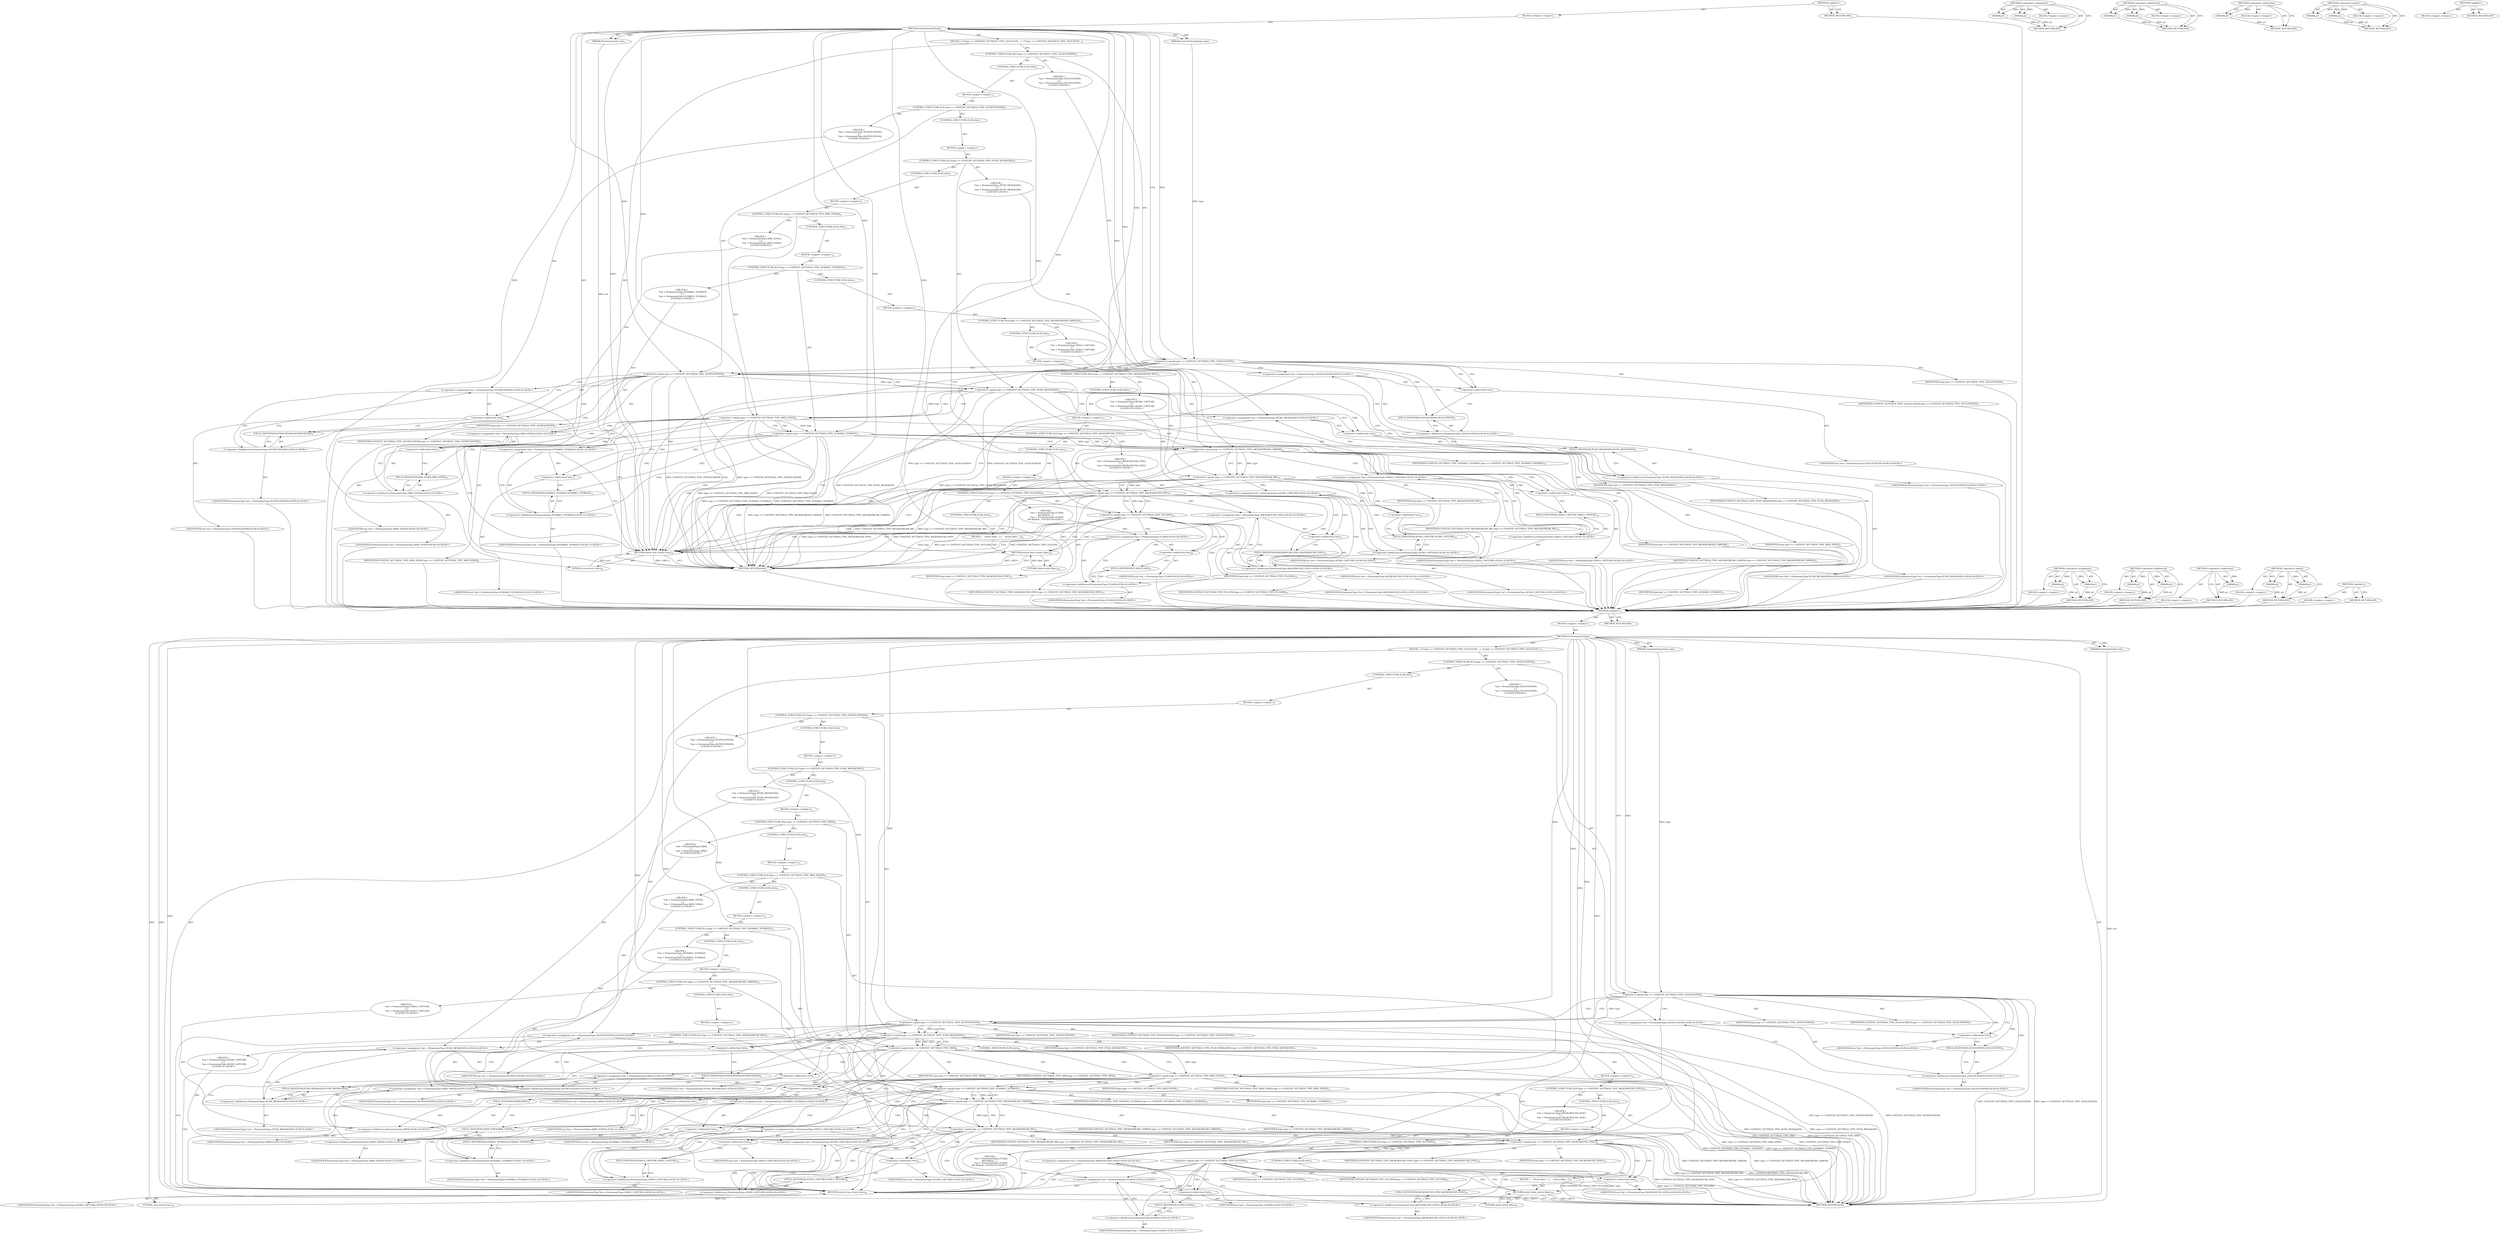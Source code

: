 digraph "&lt;global&gt;" {
vulnerable_6 [label=<(METHOD,&lt;global&gt;)<SUB>1</SUB>>];
vulnerable_7 [label=<(BLOCK,&lt;empty&gt;,&lt;empty&gt;)<SUB>1</SUB>>];
vulnerable_8 [label=<(METHOD,GetPermissionType)<SUB>1</SUB>>];
vulnerable_9 [label=<(PARAM,ContentSettingsType type)<SUB>1</SUB>>];
vulnerable_10 [label=<(PARAM,PermissionType* out)<SUB>2</SUB>>];
vulnerable_11 [label=<(BLOCK,{
  if (type == CONTENT_SETTINGS_TYPE_GEOLOCATI...,{
  if (type == CONTENT_SETTINGS_TYPE_GEOLOCATI...)<SUB>2</SUB>>];
vulnerable_12 [label=<(CONTROL_STRUCTURE,IF,if (type == CONTENT_SETTINGS_TYPE_GEOLOCATION))<SUB>3</SUB>>];
vulnerable_13 [label=<(&lt;operator&gt;.equals,type == CONTENT_SETTINGS_TYPE_GEOLOCATION)<SUB>3</SUB>>];
vulnerable_14 [label=<(IDENTIFIER,type,type == CONTENT_SETTINGS_TYPE_GEOLOCATION)<SUB>3</SUB>>];
vulnerable_15 [label=<(IDENTIFIER,CONTENT_SETTINGS_TYPE_GEOLOCATION,type == CONTENT_SETTINGS_TYPE_GEOLOCATION)<SUB>3</SUB>>];
vulnerable_16 [label="<(BLOCK,{
    *out = PermissionType::GEOLOCATION;
  },{
    *out = PermissionType::GEOLOCATION;
  })<SUB>3</SUB>>"];
vulnerable_17 [label="<(&lt;operator&gt;.assignment,*out = PermissionType::GEOLOCATION)<SUB>4</SUB>>"];
vulnerable_18 [label=<(&lt;operator&gt;.indirection,*out)<SUB>4</SUB>>];
vulnerable_19 [label="<(IDENTIFIER,out,*out = PermissionType::GEOLOCATION)<SUB>4</SUB>>"];
vulnerable_20 [label="<(&lt;operator&gt;.fieldAccess,PermissionType::GEOLOCATION)<SUB>4</SUB>>"];
vulnerable_21 [label="<(IDENTIFIER,PermissionType,*out = PermissionType::GEOLOCATION)<SUB>4</SUB>>"];
vulnerable_22 [label=<(FIELD_IDENTIFIER,GEOLOCATION,GEOLOCATION)<SUB>4</SUB>>];
vulnerable_23 [label=<(CONTROL_STRUCTURE,ELSE,else)<SUB>5</SUB>>];
vulnerable_24 [label=<(BLOCK,&lt;empty&gt;,&lt;empty&gt;)<SUB>5</SUB>>];
vulnerable_25 [label=<(CONTROL_STRUCTURE,IF,if (type == CONTENT_SETTINGS_TYPE_NOTIFICATIONS))<SUB>5</SUB>>];
vulnerable_26 [label=<(&lt;operator&gt;.equals,type == CONTENT_SETTINGS_TYPE_NOTIFICATIONS)<SUB>5</SUB>>];
vulnerable_27 [label=<(IDENTIFIER,type,type == CONTENT_SETTINGS_TYPE_NOTIFICATIONS)<SUB>5</SUB>>];
vulnerable_28 [label=<(IDENTIFIER,CONTENT_SETTINGS_TYPE_NOTIFICATIONS,type == CONTENT_SETTINGS_TYPE_NOTIFICATIONS)<SUB>5</SUB>>];
vulnerable_29 [label="<(BLOCK,{
     *out = PermissionType::NOTIFICATIONS;
   },{
     *out = PermissionType::NOTIFICATIONS;
   })<SUB>5</SUB>>"];
vulnerable_30 [label="<(&lt;operator&gt;.assignment,*out = PermissionType::NOTIFICATIONS)<SUB>6</SUB>>"];
vulnerable_31 [label=<(&lt;operator&gt;.indirection,*out)<SUB>6</SUB>>];
vulnerable_32 [label="<(IDENTIFIER,out,*out = PermissionType::NOTIFICATIONS)<SUB>6</SUB>>"];
vulnerable_33 [label="<(&lt;operator&gt;.fieldAccess,PermissionType::NOTIFICATIONS)<SUB>6</SUB>>"];
vulnerable_34 [label="<(IDENTIFIER,PermissionType,*out = PermissionType::NOTIFICATIONS)<SUB>6</SUB>>"];
vulnerable_35 [label=<(FIELD_IDENTIFIER,NOTIFICATIONS,NOTIFICATIONS)<SUB>6</SUB>>];
vulnerable_36 [label=<(CONTROL_STRUCTURE,ELSE,else)<SUB>7</SUB>>];
vulnerable_37 [label=<(BLOCK,&lt;empty&gt;,&lt;empty&gt;)<SUB>7</SUB>>];
vulnerable_38 [label=<(CONTROL_STRUCTURE,IF,if (type == CONTENT_SETTINGS_TYPE_PUSH_MESSAGING))<SUB>7</SUB>>];
vulnerable_39 [label=<(&lt;operator&gt;.equals,type == CONTENT_SETTINGS_TYPE_PUSH_MESSAGING)<SUB>7</SUB>>];
vulnerable_40 [label=<(IDENTIFIER,type,type == CONTENT_SETTINGS_TYPE_PUSH_MESSAGING)<SUB>7</SUB>>];
vulnerable_41 [label=<(IDENTIFIER,CONTENT_SETTINGS_TYPE_PUSH_MESSAGING,type == CONTENT_SETTINGS_TYPE_PUSH_MESSAGING)<SUB>7</SUB>>];
vulnerable_42 [label="<(BLOCK,{
     *out = PermissionType::PUSH_MESSAGING;
   },{
     *out = PermissionType::PUSH_MESSAGING;
   })<SUB>7</SUB>>"];
vulnerable_43 [label="<(&lt;operator&gt;.assignment,*out = PermissionType::PUSH_MESSAGING)<SUB>8</SUB>>"];
vulnerable_44 [label=<(&lt;operator&gt;.indirection,*out)<SUB>8</SUB>>];
vulnerable_45 [label="<(IDENTIFIER,out,*out = PermissionType::PUSH_MESSAGING)<SUB>8</SUB>>"];
vulnerable_46 [label="<(&lt;operator&gt;.fieldAccess,PermissionType::PUSH_MESSAGING)<SUB>8</SUB>>"];
vulnerable_47 [label="<(IDENTIFIER,PermissionType,*out = PermissionType::PUSH_MESSAGING)<SUB>8</SUB>>"];
vulnerable_48 [label=<(FIELD_IDENTIFIER,PUSH_MESSAGING,PUSH_MESSAGING)<SUB>8</SUB>>];
vulnerable_49 [label=<(CONTROL_STRUCTURE,ELSE,else)<SUB>9</SUB>>];
vulnerable_50 [label=<(BLOCK,&lt;empty&gt;,&lt;empty&gt;)<SUB>9</SUB>>];
vulnerable_51 [label=<(CONTROL_STRUCTURE,IF,if (type == CONTENT_SETTINGS_TYPE_MIDI_SYSEX))<SUB>9</SUB>>];
vulnerable_52 [label=<(&lt;operator&gt;.equals,type == CONTENT_SETTINGS_TYPE_MIDI_SYSEX)<SUB>9</SUB>>];
vulnerable_53 [label=<(IDENTIFIER,type,type == CONTENT_SETTINGS_TYPE_MIDI_SYSEX)<SUB>9</SUB>>];
vulnerable_54 [label=<(IDENTIFIER,CONTENT_SETTINGS_TYPE_MIDI_SYSEX,type == CONTENT_SETTINGS_TYPE_MIDI_SYSEX)<SUB>9</SUB>>];
vulnerable_55 [label="<(BLOCK,{
     *out = PermissionType::MIDI_SYSEX;
   },{
     *out = PermissionType::MIDI_SYSEX;
   })<SUB>9</SUB>>"];
vulnerable_56 [label="<(&lt;operator&gt;.assignment,*out = PermissionType::MIDI_SYSEX)<SUB>10</SUB>>"];
vulnerable_57 [label=<(&lt;operator&gt;.indirection,*out)<SUB>10</SUB>>];
vulnerable_58 [label="<(IDENTIFIER,out,*out = PermissionType::MIDI_SYSEX)<SUB>10</SUB>>"];
vulnerable_59 [label="<(&lt;operator&gt;.fieldAccess,PermissionType::MIDI_SYSEX)<SUB>10</SUB>>"];
vulnerable_60 [label="<(IDENTIFIER,PermissionType,*out = PermissionType::MIDI_SYSEX)<SUB>10</SUB>>"];
vulnerable_61 [label=<(FIELD_IDENTIFIER,MIDI_SYSEX,MIDI_SYSEX)<SUB>10</SUB>>];
vulnerable_62 [label=<(CONTROL_STRUCTURE,ELSE,else)<SUB>11</SUB>>];
vulnerable_63 [label=<(BLOCK,&lt;empty&gt;,&lt;empty&gt;)<SUB>11</SUB>>];
vulnerable_64 [label=<(CONTROL_STRUCTURE,IF,if (type == CONTENT_SETTINGS_TYPE_DURABLE_STORAGE))<SUB>11</SUB>>];
vulnerable_65 [label=<(&lt;operator&gt;.equals,type == CONTENT_SETTINGS_TYPE_DURABLE_STORAGE)<SUB>11</SUB>>];
vulnerable_66 [label=<(IDENTIFIER,type,type == CONTENT_SETTINGS_TYPE_DURABLE_STORAGE)<SUB>11</SUB>>];
vulnerable_67 [label=<(IDENTIFIER,CONTENT_SETTINGS_TYPE_DURABLE_STORAGE,type == CONTENT_SETTINGS_TYPE_DURABLE_STORAGE)<SUB>11</SUB>>];
vulnerable_68 [label="<(BLOCK,{
    *out = PermissionType::DURABLE_STORAGE;
  },{
    *out = PermissionType::DURABLE_STORAGE;
  })<SUB>11</SUB>>"];
vulnerable_69 [label="<(&lt;operator&gt;.assignment,*out = PermissionType::DURABLE_STORAGE)<SUB>12</SUB>>"];
vulnerable_70 [label=<(&lt;operator&gt;.indirection,*out)<SUB>12</SUB>>];
vulnerable_71 [label="<(IDENTIFIER,out,*out = PermissionType::DURABLE_STORAGE)<SUB>12</SUB>>"];
vulnerable_72 [label="<(&lt;operator&gt;.fieldAccess,PermissionType::DURABLE_STORAGE)<SUB>12</SUB>>"];
vulnerable_73 [label="<(IDENTIFIER,PermissionType,*out = PermissionType::DURABLE_STORAGE)<SUB>12</SUB>>"];
vulnerable_74 [label=<(FIELD_IDENTIFIER,DURABLE_STORAGE,DURABLE_STORAGE)<SUB>12</SUB>>];
vulnerable_75 [label=<(CONTROL_STRUCTURE,ELSE,else)<SUB>13</SUB>>];
vulnerable_76 [label=<(BLOCK,&lt;empty&gt;,&lt;empty&gt;)<SUB>13</SUB>>];
vulnerable_77 [label=<(CONTROL_STRUCTURE,IF,if (type == CONTENT_SETTINGS_TYPE_MEDIASTREAM_CAMERA))<SUB>13</SUB>>];
vulnerable_78 [label=<(&lt;operator&gt;.equals,type == CONTENT_SETTINGS_TYPE_MEDIASTREAM_CAMERA)<SUB>13</SUB>>];
vulnerable_79 [label=<(IDENTIFIER,type,type == CONTENT_SETTINGS_TYPE_MEDIASTREAM_CAMERA)<SUB>13</SUB>>];
vulnerable_80 [label=<(IDENTIFIER,CONTENT_SETTINGS_TYPE_MEDIASTREAM_CAMERA,type == CONTENT_SETTINGS_TYPE_MEDIASTREAM_CAMERA)<SUB>13</SUB>>];
vulnerable_81 [label="<(BLOCK,{
    *out = PermissionType::VIDEO_CAPTURE;
  },{
    *out = PermissionType::VIDEO_CAPTURE;
  })<SUB>13</SUB>>"];
vulnerable_82 [label="<(&lt;operator&gt;.assignment,*out = PermissionType::VIDEO_CAPTURE)<SUB>14</SUB>>"];
vulnerable_83 [label=<(&lt;operator&gt;.indirection,*out)<SUB>14</SUB>>];
vulnerable_84 [label="<(IDENTIFIER,out,*out = PermissionType::VIDEO_CAPTURE)<SUB>14</SUB>>"];
vulnerable_85 [label="<(&lt;operator&gt;.fieldAccess,PermissionType::VIDEO_CAPTURE)<SUB>14</SUB>>"];
vulnerable_86 [label="<(IDENTIFIER,PermissionType,*out = PermissionType::VIDEO_CAPTURE)<SUB>14</SUB>>"];
vulnerable_87 [label=<(FIELD_IDENTIFIER,VIDEO_CAPTURE,VIDEO_CAPTURE)<SUB>14</SUB>>];
vulnerable_88 [label=<(CONTROL_STRUCTURE,ELSE,else)<SUB>15</SUB>>];
vulnerable_89 [label=<(BLOCK,&lt;empty&gt;,&lt;empty&gt;)<SUB>15</SUB>>];
vulnerable_90 [label=<(CONTROL_STRUCTURE,IF,if (type == CONTENT_SETTINGS_TYPE_MEDIASTREAM_MIC))<SUB>15</SUB>>];
vulnerable_91 [label=<(&lt;operator&gt;.equals,type == CONTENT_SETTINGS_TYPE_MEDIASTREAM_MIC)<SUB>15</SUB>>];
vulnerable_92 [label=<(IDENTIFIER,type,type == CONTENT_SETTINGS_TYPE_MEDIASTREAM_MIC)<SUB>15</SUB>>];
vulnerable_93 [label=<(IDENTIFIER,CONTENT_SETTINGS_TYPE_MEDIASTREAM_MIC,type == CONTENT_SETTINGS_TYPE_MEDIASTREAM_MIC)<SUB>15</SUB>>];
vulnerable_94 [label="<(BLOCK,{
    *out = PermissionType::AUDIO_CAPTURE;
  },{
    *out = PermissionType::AUDIO_CAPTURE;
  })<SUB>15</SUB>>"];
vulnerable_95 [label="<(&lt;operator&gt;.assignment,*out = PermissionType::AUDIO_CAPTURE)<SUB>16</SUB>>"];
vulnerable_96 [label=<(&lt;operator&gt;.indirection,*out)<SUB>16</SUB>>];
vulnerable_97 [label="<(IDENTIFIER,out,*out = PermissionType::AUDIO_CAPTURE)<SUB>16</SUB>>"];
vulnerable_98 [label="<(&lt;operator&gt;.fieldAccess,PermissionType::AUDIO_CAPTURE)<SUB>16</SUB>>"];
vulnerable_99 [label="<(IDENTIFIER,PermissionType,*out = PermissionType::AUDIO_CAPTURE)<SUB>16</SUB>>"];
vulnerable_100 [label=<(FIELD_IDENTIFIER,AUDIO_CAPTURE,AUDIO_CAPTURE)<SUB>16</SUB>>];
vulnerable_101 [label=<(CONTROL_STRUCTURE,ELSE,else)<SUB>17</SUB>>];
vulnerable_102 [label=<(BLOCK,&lt;empty&gt;,&lt;empty&gt;)<SUB>17</SUB>>];
vulnerable_103 [label=<(CONTROL_STRUCTURE,IF,if (type == CONTENT_SETTINGS_TYPE_BACKGROUND_SYNC))<SUB>17</SUB>>];
vulnerable_104 [label=<(&lt;operator&gt;.equals,type == CONTENT_SETTINGS_TYPE_BACKGROUND_SYNC)<SUB>17</SUB>>];
vulnerable_105 [label=<(IDENTIFIER,type,type == CONTENT_SETTINGS_TYPE_BACKGROUND_SYNC)<SUB>17</SUB>>];
vulnerable_106 [label=<(IDENTIFIER,CONTENT_SETTINGS_TYPE_BACKGROUND_SYNC,type == CONTENT_SETTINGS_TYPE_BACKGROUND_SYNC)<SUB>17</SUB>>];
vulnerable_107 [label="<(BLOCK,{
    *out = PermissionType::BACKGROUND_SYNC;
  },{
    *out = PermissionType::BACKGROUND_SYNC;
  })<SUB>17</SUB>>"];
vulnerable_108 [label="<(&lt;operator&gt;.assignment,*out = PermissionType::BACKGROUND_SYNC)<SUB>18</SUB>>"];
vulnerable_109 [label=<(&lt;operator&gt;.indirection,*out)<SUB>18</SUB>>];
vulnerable_110 [label="<(IDENTIFIER,out,*out = PermissionType::BACKGROUND_SYNC)<SUB>18</SUB>>"];
vulnerable_111 [label="<(&lt;operator&gt;.fieldAccess,PermissionType::BACKGROUND_SYNC)<SUB>18</SUB>>"];
vulnerable_112 [label="<(IDENTIFIER,PermissionType,*out = PermissionType::BACKGROUND_SYNC)<SUB>18</SUB>>"];
vulnerable_113 [label=<(FIELD_IDENTIFIER,BACKGROUND_SYNC,BACKGROUND_SYNC)<SUB>18</SUB>>];
vulnerable_114 [label=<(CONTROL_STRUCTURE,ELSE,else)<SUB>19</SUB>>];
vulnerable_115 [label=<(BLOCK,&lt;empty&gt;,&lt;empty&gt;)<SUB>19</SUB>>];
vulnerable_116 [label=<(CONTROL_STRUCTURE,IF,if (type == CONTENT_SETTINGS_TYPE_PLUGINS))<SUB>19</SUB>>];
vulnerable_117 [label=<(&lt;operator&gt;.equals,type == CONTENT_SETTINGS_TYPE_PLUGINS)<SUB>19</SUB>>];
vulnerable_118 [label=<(IDENTIFIER,type,type == CONTENT_SETTINGS_TYPE_PLUGINS)<SUB>19</SUB>>];
vulnerable_119 [label=<(IDENTIFIER,CONTENT_SETTINGS_TYPE_PLUGINS,type == CONTENT_SETTINGS_TYPE_PLUGINS)<SUB>19</SUB>>];
vulnerable_120 [label="<(BLOCK,{
    *out = PermissionType::FLASH;
#if defined...,{
    *out = PermissionType::FLASH;
#if defined...)<SUB>19</SUB>>"];
vulnerable_121 [label="<(&lt;operator&gt;.assignment,*out = PermissionType::FLASH)<SUB>20</SUB>>"];
vulnerable_122 [label=<(&lt;operator&gt;.indirection,*out)<SUB>20</SUB>>];
vulnerable_123 [label="<(IDENTIFIER,out,*out = PermissionType::FLASH)<SUB>20</SUB>>"];
vulnerable_124 [label="<(&lt;operator&gt;.fieldAccess,PermissionType::FLASH)<SUB>20</SUB>>"];
vulnerable_125 [label="<(IDENTIFIER,PermissionType,*out = PermissionType::FLASH)<SUB>20</SUB>>"];
vulnerable_126 [label=<(FIELD_IDENTIFIER,FLASH,FLASH)<SUB>20</SUB>>];
vulnerable_127 [label=<(CONTROL_STRUCTURE,ELSE,else)<SUB>25</SUB>>];
vulnerable_128 [label=<(BLOCK,{
    return false;
  },{
    return false;
  })<SUB>25</SUB>>];
vulnerable_129 [label=<(RETURN,return false;,return false;)<SUB>26</SUB>>];
vulnerable_130 [label=<(LITERAL,false,return false;)<SUB>26</SUB>>];
vulnerable_131 [label=<(RETURN,return true;,return true;)<SUB>28</SUB>>];
vulnerable_132 [label=<(LITERAL,true,return true;)<SUB>28</SUB>>];
vulnerable_133 [label=<(METHOD_RETURN,bool)<SUB>1</SUB>>];
vulnerable_135 [label=<(METHOD_RETURN,ANY)<SUB>1</SUB>>];
vulnerable_159 [label=<(METHOD,&lt;operator&gt;.assignment)>];
vulnerable_160 [label=<(PARAM,p1)>];
vulnerable_161 [label=<(PARAM,p2)>];
vulnerable_162 [label=<(BLOCK,&lt;empty&gt;,&lt;empty&gt;)>];
vulnerable_163 [label=<(METHOD_RETURN,ANY)>];
vulnerable_168 [label=<(METHOD,&lt;operator&gt;.fieldAccess)>];
vulnerable_169 [label=<(PARAM,p1)>];
vulnerable_170 [label=<(PARAM,p2)>];
vulnerable_171 [label=<(BLOCK,&lt;empty&gt;,&lt;empty&gt;)>];
vulnerable_172 [label=<(METHOD_RETURN,ANY)>];
vulnerable_164 [label=<(METHOD,&lt;operator&gt;.indirection)>];
vulnerable_165 [label=<(PARAM,p1)>];
vulnerable_166 [label=<(BLOCK,&lt;empty&gt;,&lt;empty&gt;)>];
vulnerable_167 [label=<(METHOD_RETURN,ANY)>];
vulnerable_154 [label=<(METHOD,&lt;operator&gt;.equals)>];
vulnerable_155 [label=<(PARAM,p1)>];
vulnerable_156 [label=<(PARAM,p2)>];
vulnerable_157 [label=<(BLOCK,&lt;empty&gt;,&lt;empty&gt;)>];
vulnerable_158 [label=<(METHOD_RETURN,ANY)>];
vulnerable_148 [label=<(METHOD,&lt;global&gt;)<SUB>1</SUB>>];
vulnerable_149 [label=<(BLOCK,&lt;empty&gt;,&lt;empty&gt;)>];
vulnerable_150 [label=<(METHOD_RETURN,ANY)>];
fixed_6 [label=<(METHOD,&lt;global&gt;)<SUB>1</SUB>>];
fixed_7 [label=<(BLOCK,&lt;empty&gt;,&lt;empty&gt;)<SUB>1</SUB>>];
fixed_8 [label=<(METHOD,GetPermissionType)<SUB>1</SUB>>];
fixed_9 [label=<(PARAM,ContentSettingsType type)<SUB>1</SUB>>];
fixed_10 [label=<(PARAM,PermissionType* out)<SUB>2</SUB>>];
fixed_11 [label=<(BLOCK,{
  if (type == CONTENT_SETTINGS_TYPE_GEOLOCATI...,{
  if (type == CONTENT_SETTINGS_TYPE_GEOLOCATI...)<SUB>2</SUB>>];
fixed_12 [label=<(CONTROL_STRUCTURE,IF,if (type == CONTENT_SETTINGS_TYPE_GEOLOCATION))<SUB>3</SUB>>];
fixed_13 [label=<(&lt;operator&gt;.equals,type == CONTENT_SETTINGS_TYPE_GEOLOCATION)<SUB>3</SUB>>];
fixed_14 [label=<(IDENTIFIER,type,type == CONTENT_SETTINGS_TYPE_GEOLOCATION)<SUB>3</SUB>>];
fixed_15 [label=<(IDENTIFIER,CONTENT_SETTINGS_TYPE_GEOLOCATION,type == CONTENT_SETTINGS_TYPE_GEOLOCATION)<SUB>3</SUB>>];
fixed_16 [label="<(BLOCK,{
    *out = PermissionType::GEOLOCATION;
  },{
    *out = PermissionType::GEOLOCATION;
  })<SUB>3</SUB>>"];
fixed_17 [label="<(&lt;operator&gt;.assignment,*out = PermissionType::GEOLOCATION)<SUB>4</SUB>>"];
fixed_18 [label=<(&lt;operator&gt;.indirection,*out)<SUB>4</SUB>>];
fixed_19 [label="<(IDENTIFIER,out,*out = PermissionType::GEOLOCATION)<SUB>4</SUB>>"];
fixed_20 [label="<(&lt;operator&gt;.fieldAccess,PermissionType::GEOLOCATION)<SUB>4</SUB>>"];
fixed_21 [label="<(IDENTIFIER,PermissionType,*out = PermissionType::GEOLOCATION)<SUB>4</SUB>>"];
fixed_22 [label=<(FIELD_IDENTIFIER,GEOLOCATION,GEOLOCATION)<SUB>4</SUB>>];
fixed_23 [label=<(CONTROL_STRUCTURE,ELSE,else)<SUB>5</SUB>>];
fixed_24 [label=<(BLOCK,&lt;empty&gt;,&lt;empty&gt;)<SUB>5</SUB>>];
fixed_25 [label=<(CONTROL_STRUCTURE,IF,if (type == CONTENT_SETTINGS_TYPE_NOTIFICATIONS))<SUB>5</SUB>>];
fixed_26 [label=<(&lt;operator&gt;.equals,type == CONTENT_SETTINGS_TYPE_NOTIFICATIONS)<SUB>5</SUB>>];
fixed_27 [label=<(IDENTIFIER,type,type == CONTENT_SETTINGS_TYPE_NOTIFICATIONS)<SUB>5</SUB>>];
fixed_28 [label=<(IDENTIFIER,CONTENT_SETTINGS_TYPE_NOTIFICATIONS,type == CONTENT_SETTINGS_TYPE_NOTIFICATIONS)<SUB>5</SUB>>];
fixed_29 [label="<(BLOCK,{
     *out = PermissionType::NOTIFICATIONS;
   },{
     *out = PermissionType::NOTIFICATIONS;
   })<SUB>5</SUB>>"];
fixed_30 [label="<(&lt;operator&gt;.assignment,*out = PermissionType::NOTIFICATIONS)<SUB>6</SUB>>"];
fixed_31 [label=<(&lt;operator&gt;.indirection,*out)<SUB>6</SUB>>];
fixed_32 [label="<(IDENTIFIER,out,*out = PermissionType::NOTIFICATIONS)<SUB>6</SUB>>"];
fixed_33 [label="<(&lt;operator&gt;.fieldAccess,PermissionType::NOTIFICATIONS)<SUB>6</SUB>>"];
fixed_34 [label="<(IDENTIFIER,PermissionType,*out = PermissionType::NOTIFICATIONS)<SUB>6</SUB>>"];
fixed_35 [label=<(FIELD_IDENTIFIER,NOTIFICATIONS,NOTIFICATIONS)<SUB>6</SUB>>];
fixed_36 [label=<(CONTROL_STRUCTURE,ELSE,else)<SUB>7</SUB>>];
fixed_37 [label=<(BLOCK,&lt;empty&gt;,&lt;empty&gt;)<SUB>7</SUB>>];
fixed_38 [label=<(CONTROL_STRUCTURE,IF,if (type == CONTENT_SETTINGS_TYPE_PUSH_MESSAGING))<SUB>7</SUB>>];
fixed_39 [label=<(&lt;operator&gt;.equals,type == CONTENT_SETTINGS_TYPE_PUSH_MESSAGING)<SUB>7</SUB>>];
fixed_40 [label=<(IDENTIFIER,type,type == CONTENT_SETTINGS_TYPE_PUSH_MESSAGING)<SUB>7</SUB>>];
fixed_41 [label=<(IDENTIFIER,CONTENT_SETTINGS_TYPE_PUSH_MESSAGING,type == CONTENT_SETTINGS_TYPE_PUSH_MESSAGING)<SUB>7</SUB>>];
fixed_42 [label="<(BLOCK,{
     *out = PermissionType::PUSH_MESSAGING;
  },{
     *out = PermissionType::PUSH_MESSAGING;
  })<SUB>7</SUB>>"];
fixed_43 [label="<(&lt;operator&gt;.assignment,*out = PermissionType::PUSH_MESSAGING)<SUB>8</SUB>>"];
fixed_44 [label=<(&lt;operator&gt;.indirection,*out)<SUB>8</SUB>>];
fixed_45 [label="<(IDENTIFIER,out,*out = PermissionType::PUSH_MESSAGING)<SUB>8</SUB>>"];
fixed_46 [label="<(&lt;operator&gt;.fieldAccess,PermissionType::PUSH_MESSAGING)<SUB>8</SUB>>"];
fixed_47 [label="<(IDENTIFIER,PermissionType,*out = PermissionType::PUSH_MESSAGING)<SUB>8</SUB>>"];
fixed_48 [label=<(FIELD_IDENTIFIER,PUSH_MESSAGING,PUSH_MESSAGING)<SUB>8</SUB>>];
fixed_49 [label=<(CONTROL_STRUCTURE,ELSE,else)<SUB>9</SUB>>];
fixed_50 [label=<(BLOCK,&lt;empty&gt;,&lt;empty&gt;)<SUB>9</SUB>>];
fixed_51 [label=<(CONTROL_STRUCTURE,IF,if (type == CONTENT_SETTINGS_TYPE_MIDI))<SUB>9</SUB>>];
fixed_52 [label=<(&lt;operator&gt;.equals,type == CONTENT_SETTINGS_TYPE_MIDI)<SUB>9</SUB>>];
fixed_53 [label=<(IDENTIFIER,type,type == CONTENT_SETTINGS_TYPE_MIDI)<SUB>9</SUB>>];
fixed_54 [label=<(IDENTIFIER,CONTENT_SETTINGS_TYPE_MIDI,type == CONTENT_SETTINGS_TYPE_MIDI)<SUB>9</SUB>>];
fixed_55 [label="<(BLOCK,{
    *out = PermissionType::MIDI;
   },{
    *out = PermissionType::MIDI;
   })<SUB>9</SUB>>"];
fixed_56 [label="<(&lt;operator&gt;.assignment,*out = PermissionType::MIDI)<SUB>10</SUB>>"];
fixed_57 [label=<(&lt;operator&gt;.indirection,*out)<SUB>10</SUB>>];
fixed_58 [label="<(IDENTIFIER,out,*out = PermissionType::MIDI)<SUB>10</SUB>>"];
fixed_59 [label="<(&lt;operator&gt;.fieldAccess,PermissionType::MIDI)<SUB>10</SUB>>"];
fixed_60 [label="<(IDENTIFIER,PermissionType,*out = PermissionType::MIDI)<SUB>10</SUB>>"];
fixed_61 [label=<(FIELD_IDENTIFIER,MIDI,MIDI)<SUB>10</SUB>>];
fixed_62 [label=<(CONTROL_STRUCTURE,ELSE,else)<SUB>11</SUB>>];
fixed_63 [label=<(BLOCK,&lt;empty&gt;,&lt;empty&gt;)<SUB>11</SUB>>];
fixed_64 [label=<(CONTROL_STRUCTURE,IF,if (type == CONTENT_SETTINGS_TYPE_MIDI_SYSEX))<SUB>11</SUB>>];
fixed_65 [label=<(&lt;operator&gt;.equals,type == CONTENT_SETTINGS_TYPE_MIDI_SYSEX)<SUB>11</SUB>>];
fixed_66 [label=<(IDENTIFIER,type,type == CONTENT_SETTINGS_TYPE_MIDI_SYSEX)<SUB>11</SUB>>];
fixed_67 [label=<(IDENTIFIER,CONTENT_SETTINGS_TYPE_MIDI_SYSEX,type == CONTENT_SETTINGS_TYPE_MIDI_SYSEX)<SUB>11</SUB>>];
fixed_68 [label="<(BLOCK,{
     *out = PermissionType::MIDI_SYSEX;
   },{
     *out = PermissionType::MIDI_SYSEX;
   })<SUB>11</SUB>>"];
fixed_69 [label="<(&lt;operator&gt;.assignment,*out = PermissionType::MIDI_SYSEX)<SUB>12</SUB>>"];
fixed_70 [label=<(&lt;operator&gt;.indirection,*out)<SUB>12</SUB>>];
fixed_71 [label="<(IDENTIFIER,out,*out = PermissionType::MIDI_SYSEX)<SUB>12</SUB>>"];
fixed_72 [label="<(&lt;operator&gt;.fieldAccess,PermissionType::MIDI_SYSEX)<SUB>12</SUB>>"];
fixed_73 [label="<(IDENTIFIER,PermissionType,*out = PermissionType::MIDI_SYSEX)<SUB>12</SUB>>"];
fixed_74 [label=<(FIELD_IDENTIFIER,MIDI_SYSEX,MIDI_SYSEX)<SUB>12</SUB>>];
fixed_75 [label=<(CONTROL_STRUCTURE,ELSE,else)<SUB>13</SUB>>];
fixed_76 [label=<(BLOCK,&lt;empty&gt;,&lt;empty&gt;)<SUB>13</SUB>>];
fixed_77 [label=<(CONTROL_STRUCTURE,IF,if (type == CONTENT_SETTINGS_TYPE_DURABLE_STORAGE))<SUB>13</SUB>>];
fixed_78 [label=<(&lt;operator&gt;.equals,type == CONTENT_SETTINGS_TYPE_DURABLE_STORAGE)<SUB>13</SUB>>];
fixed_79 [label=<(IDENTIFIER,type,type == CONTENT_SETTINGS_TYPE_DURABLE_STORAGE)<SUB>13</SUB>>];
fixed_80 [label=<(IDENTIFIER,CONTENT_SETTINGS_TYPE_DURABLE_STORAGE,type == CONTENT_SETTINGS_TYPE_DURABLE_STORAGE)<SUB>13</SUB>>];
fixed_81 [label="<(BLOCK,{
    *out = PermissionType::DURABLE_STORAGE;
  },{
    *out = PermissionType::DURABLE_STORAGE;
  })<SUB>13</SUB>>"];
fixed_82 [label="<(&lt;operator&gt;.assignment,*out = PermissionType::DURABLE_STORAGE)<SUB>14</SUB>>"];
fixed_83 [label=<(&lt;operator&gt;.indirection,*out)<SUB>14</SUB>>];
fixed_84 [label="<(IDENTIFIER,out,*out = PermissionType::DURABLE_STORAGE)<SUB>14</SUB>>"];
fixed_85 [label="<(&lt;operator&gt;.fieldAccess,PermissionType::DURABLE_STORAGE)<SUB>14</SUB>>"];
fixed_86 [label="<(IDENTIFIER,PermissionType,*out = PermissionType::DURABLE_STORAGE)<SUB>14</SUB>>"];
fixed_87 [label=<(FIELD_IDENTIFIER,DURABLE_STORAGE,DURABLE_STORAGE)<SUB>14</SUB>>];
fixed_88 [label=<(CONTROL_STRUCTURE,ELSE,else)<SUB>15</SUB>>];
fixed_89 [label=<(BLOCK,&lt;empty&gt;,&lt;empty&gt;)<SUB>15</SUB>>];
fixed_90 [label=<(CONTROL_STRUCTURE,IF,if (type == CONTENT_SETTINGS_TYPE_MEDIASTREAM_CAMERA))<SUB>15</SUB>>];
fixed_91 [label=<(&lt;operator&gt;.equals,type == CONTENT_SETTINGS_TYPE_MEDIASTREAM_CAMERA)<SUB>15</SUB>>];
fixed_92 [label=<(IDENTIFIER,type,type == CONTENT_SETTINGS_TYPE_MEDIASTREAM_CAMERA)<SUB>15</SUB>>];
fixed_93 [label=<(IDENTIFIER,CONTENT_SETTINGS_TYPE_MEDIASTREAM_CAMERA,type == CONTENT_SETTINGS_TYPE_MEDIASTREAM_CAMERA)<SUB>15</SUB>>];
fixed_94 [label="<(BLOCK,{
    *out = PermissionType::VIDEO_CAPTURE;
  },{
    *out = PermissionType::VIDEO_CAPTURE;
  })<SUB>15</SUB>>"];
fixed_95 [label="<(&lt;operator&gt;.assignment,*out = PermissionType::VIDEO_CAPTURE)<SUB>16</SUB>>"];
fixed_96 [label=<(&lt;operator&gt;.indirection,*out)<SUB>16</SUB>>];
fixed_97 [label="<(IDENTIFIER,out,*out = PermissionType::VIDEO_CAPTURE)<SUB>16</SUB>>"];
fixed_98 [label="<(&lt;operator&gt;.fieldAccess,PermissionType::VIDEO_CAPTURE)<SUB>16</SUB>>"];
fixed_99 [label="<(IDENTIFIER,PermissionType,*out = PermissionType::VIDEO_CAPTURE)<SUB>16</SUB>>"];
fixed_100 [label=<(FIELD_IDENTIFIER,VIDEO_CAPTURE,VIDEO_CAPTURE)<SUB>16</SUB>>];
fixed_101 [label=<(CONTROL_STRUCTURE,ELSE,else)<SUB>17</SUB>>];
fixed_102 [label=<(BLOCK,&lt;empty&gt;,&lt;empty&gt;)<SUB>17</SUB>>];
fixed_103 [label=<(CONTROL_STRUCTURE,IF,if (type == CONTENT_SETTINGS_TYPE_MEDIASTREAM_MIC))<SUB>17</SUB>>];
fixed_104 [label=<(&lt;operator&gt;.equals,type == CONTENT_SETTINGS_TYPE_MEDIASTREAM_MIC)<SUB>17</SUB>>];
fixed_105 [label=<(IDENTIFIER,type,type == CONTENT_SETTINGS_TYPE_MEDIASTREAM_MIC)<SUB>17</SUB>>];
fixed_106 [label=<(IDENTIFIER,CONTENT_SETTINGS_TYPE_MEDIASTREAM_MIC,type == CONTENT_SETTINGS_TYPE_MEDIASTREAM_MIC)<SUB>17</SUB>>];
fixed_107 [label="<(BLOCK,{
    *out = PermissionType::AUDIO_CAPTURE;
  },{
    *out = PermissionType::AUDIO_CAPTURE;
  })<SUB>17</SUB>>"];
fixed_108 [label="<(&lt;operator&gt;.assignment,*out = PermissionType::AUDIO_CAPTURE)<SUB>18</SUB>>"];
fixed_109 [label=<(&lt;operator&gt;.indirection,*out)<SUB>18</SUB>>];
fixed_110 [label="<(IDENTIFIER,out,*out = PermissionType::AUDIO_CAPTURE)<SUB>18</SUB>>"];
fixed_111 [label="<(&lt;operator&gt;.fieldAccess,PermissionType::AUDIO_CAPTURE)<SUB>18</SUB>>"];
fixed_112 [label="<(IDENTIFIER,PermissionType,*out = PermissionType::AUDIO_CAPTURE)<SUB>18</SUB>>"];
fixed_113 [label=<(FIELD_IDENTIFIER,AUDIO_CAPTURE,AUDIO_CAPTURE)<SUB>18</SUB>>];
fixed_114 [label=<(CONTROL_STRUCTURE,ELSE,else)<SUB>19</SUB>>];
fixed_115 [label=<(BLOCK,&lt;empty&gt;,&lt;empty&gt;)<SUB>19</SUB>>];
fixed_116 [label=<(CONTROL_STRUCTURE,IF,if (type == CONTENT_SETTINGS_TYPE_BACKGROUND_SYNC))<SUB>19</SUB>>];
fixed_117 [label=<(&lt;operator&gt;.equals,type == CONTENT_SETTINGS_TYPE_BACKGROUND_SYNC)<SUB>19</SUB>>];
fixed_118 [label=<(IDENTIFIER,type,type == CONTENT_SETTINGS_TYPE_BACKGROUND_SYNC)<SUB>19</SUB>>];
fixed_119 [label=<(IDENTIFIER,CONTENT_SETTINGS_TYPE_BACKGROUND_SYNC,type == CONTENT_SETTINGS_TYPE_BACKGROUND_SYNC)<SUB>19</SUB>>];
fixed_120 [label="<(BLOCK,{
    *out = PermissionType::BACKGROUND_SYNC;
  },{
    *out = PermissionType::BACKGROUND_SYNC;
  })<SUB>19</SUB>>"];
fixed_121 [label="<(&lt;operator&gt;.assignment,*out = PermissionType::BACKGROUND_SYNC)<SUB>20</SUB>>"];
fixed_122 [label=<(&lt;operator&gt;.indirection,*out)<SUB>20</SUB>>];
fixed_123 [label="<(IDENTIFIER,out,*out = PermissionType::BACKGROUND_SYNC)<SUB>20</SUB>>"];
fixed_124 [label="<(&lt;operator&gt;.fieldAccess,PermissionType::BACKGROUND_SYNC)<SUB>20</SUB>>"];
fixed_125 [label="<(IDENTIFIER,PermissionType,*out = PermissionType::BACKGROUND_SYNC)<SUB>20</SUB>>"];
fixed_126 [label=<(FIELD_IDENTIFIER,BACKGROUND_SYNC,BACKGROUND_SYNC)<SUB>20</SUB>>];
fixed_127 [label=<(CONTROL_STRUCTURE,ELSE,else)<SUB>21</SUB>>];
fixed_128 [label=<(BLOCK,&lt;empty&gt;,&lt;empty&gt;)<SUB>21</SUB>>];
fixed_129 [label=<(CONTROL_STRUCTURE,IF,if (type == CONTENT_SETTINGS_TYPE_PLUGINS))<SUB>21</SUB>>];
fixed_130 [label=<(&lt;operator&gt;.equals,type == CONTENT_SETTINGS_TYPE_PLUGINS)<SUB>21</SUB>>];
fixed_131 [label=<(IDENTIFIER,type,type == CONTENT_SETTINGS_TYPE_PLUGINS)<SUB>21</SUB>>];
fixed_132 [label=<(IDENTIFIER,CONTENT_SETTINGS_TYPE_PLUGINS,type == CONTENT_SETTINGS_TYPE_PLUGINS)<SUB>21</SUB>>];
fixed_133 [label="<(BLOCK,{
    *out = PermissionType::FLASH;
#if defined...,{
    *out = PermissionType::FLASH;
#if defined...)<SUB>21</SUB>>"];
fixed_134 [label="<(&lt;operator&gt;.assignment,*out = PermissionType::FLASH)<SUB>22</SUB>>"];
fixed_135 [label=<(&lt;operator&gt;.indirection,*out)<SUB>22</SUB>>];
fixed_136 [label="<(IDENTIFIER,out,*out = PermissionType::FLASH)<SUB>22</SUB>>"];
fixed_137 [label="<(&lt;operator&gt;.fieldAccess,PermissionType::FLASH)<SUB>22</SUB>>"];
fixed_138 [label="<(IDENTIFIER,PermissionType,*out = PermissionType::FLASH)<SUB>22</SUB>>"];
fixed_139 [label=<(FIELD_IDENTIFIER,FLASH,FLASH)<SUB>22</SUB>>];
fixed_140 [label=<(CONTROL_STRUCTURE,ELSE,else)<SUB>27</SUB>>];
fixed_141 [label=<(BLOCK,{
    return false;
  },{
    return false;
  })<SUB>27</SUB>>];
fixed_142 [label=<(RETURN,return false;,return false;)<SUB>28</SUB>>];
fixed_143 [label=<(LITERAL,false,return false;)<SUB>28</SUB>>];
fixed_144 [label=<(RETURN,return true;,return true;)<SUB>30</SUB>>];
fixed_145 [label=<(LITERAL,true,return true;)<SUB>30</SUB>>];
fixed_146 [label=<(METHOD_RETURN,bool)<SUB>1</SUB>>];
fixed_148 [label=<(METHOD_RETURN,ANY)<SUB>1</SUB>>];
fixed_172 [label=<(METHOD,&lt;operator&gt;.assignment)>];
fixed_173 [label=<(PARAM,p1)>];
fixed_174 [label=<(PARAM,p2)>];
fixed_175 [label=<(BLOCK,&lt;empty&gt;,&lt;empty&gt;)>];
fixed_176 [label=<(METHOD_RETURN,ANY)>];
fixed_181 [label=<(METHOD,&lt;operator&gt;.fieldAccess)>];
fixed_182 [label=<(PARAM,p1)>];
fixed_183 [label=<(PARAM,p2)>];
fixed_184 [label=<(BLOCK,&lt;empty&gt;,&lt;empty&gt;)>];
fixed_185 [label=<(METHOD_RETURN,ANY)>];
fixed_177 [label=<(METHOD,&lt;operator&gt;.indirection)>];
fixed_178 [label=<(PARAM,p1)>];
fixed_179 [label=<(BLOCK,&lt;empty&gt;,&lt;empty&gt;)>];
fixed_180 [label=<(METHOD_RETURN,ANY)>];
fixed_167 [label=<(METHOD,&lt;operator&gt;.equals)>];
fixed_168 [label=<(PARAM,p1)>];
fixed_169 [label=<(PARAM,p2)>];
fixed_170 [label=<(BLOCK,&lt;empty&gt;,&lt;empty&gt;)>];
fixed_171 [label=<(METHOD_RETURN,ANY)>];
fixed_161 [label=<(METHOD,&lt;global&gt;)<SUB>1</SUB>>];
fixed_162 [label=<(BLOCK,&lt;empty&gt;,&lt;empty&gt;)>];
fixed_163 [label=<(METHOD_RETURN,ANY)>];
vulnerable_6 -> vulnerable_7  [key=0, label="AST: "];
vulnerable_6 -> vulnerable_135  [key=0, label="AST: "];
vulnerable_6 -> vulnerable_135  [key=1, label="CFG: "];
vulnerable_7 -> vulnerable_8  [key=0, label="AST: "];
vulnerable_8 -> vulnerable_9  [key=0, label="AST: "];
vulnerable_8 -> vulnerable_9  [key=1, label="DDG: "];
vulnerable_8 -> vulnerable_10  [key=0, label="AST: "];
vulnerable_8 -> vulnerable_10  [key=1, label="DDG: "];
vulnerable_8 -> vulnerable_11  [key=0, label="AST: "];
vulnerable_8 -> vulnerable_133  [key=0, label="AST: "];
vulnerable_8 -> vulnerable_13  [key=0, label="CFG: "];
vulnerable_8 -> vulnerable_13  [key=1, label="DDG: "];
vulnerable_8 -> vulnerable_131  [key=0, label="DDG: "];
vulnerable_8 -> vulnerable_132  [key=0, label="DDG: "];
vulnerable_8 -> vulnerable_26  [key=0, label="DDG: "];
vulnerable_8 -> vulnerable_39  [key=0, label="DDG: "];
vulnerable_8 -> vulnerable_52  [key=0, label="DDG: "];
vulnerable_8 -> vulnerable_65  [key=0, label="DDG: "];
vulnerable_8 -> vulnerable_78  [key=0, label="DDG: "];
vulnerable_8 -> vulnerable_91  [key=0, label="DDG: "];
vulnerable_8 -> vulnerable_104  [key=0, label="DDG: "];
vulnerable_8 -> vulnerable_117  [key=0, label="DDG: "];
vulnerable_8 -> vulnerable_129  [key=0, label="DDG: "];
vulnerable_8 -> vulnerable_130  [key=0, label="DDG: "];
vulnerable_9 -> vulnerable_13  [key=0, label="DDG: type"];
vulnerable_10 -> vulnerable_133  [key=0, label="DDG: out"];
vulnerable_11 -> vulnerable_12  [key=0, label="AST: "];
vulnerable_11 -> vulnerable_131  [key=0, label="AST: "];
vulnerable_12 -> vulnerable_13  [key=0, label="AST: "];
vulnerable_12 -> vulnerable_16  [key=0, label="AST: "];
vulnerable_12 -> vulnerable_23  [key=0, label="AST: "];
vulnerable_13 -> vulnerable_14  [key=0, label="AST: "];
vulnerable_13 -> vulnerable_15  [key=0, label="AST: "];
vulnerable_13 -> vulnerable_18  [key=0, label="CFG: "];
vulnerable_13 -> vulnerable_18  [key=1, label="CDG: "];
vulnerable_13 -> vulnerable_26  [key=0, label="CFG: "];
vulnerable_13 -> vulnerable_26  [key=1, label="DDG: type"];
vulnerable_13 -> vulnerable_26  [key=2, label="CDG: "];
vulnerable_13 -> vulnerable_133  [key=0, label="DDG: type == CONTENT_SETTINGS_TYPE_GEOLOCATION"];
vulnerable_13 -> vulnerable_133  [key=1, label="DDG: CONTENT_SETTINGS_TYPE_GEOLOCATION"];
vulnerable_13 -> vulnerable_17  [key=0, label="CDG: "];
vulnerable_13 -> vulnerable_20  [key=0, label="CDG: "];
vulnerable_13 -> vulnerable_131  [key=0, label="CDG: "];
vulnerable_13 -> vulnerable_22  [key=0, label="CDG: "];
vulnerable_14 -> fixed_6  [key=0];
vulnerable_15 -> fixed_6  [key=0];
vulnerable_16 -> vulnerable_17  [key=0, label="AST: "];
vulnerable_17 -> vulnerable_18  [key=0, label="AST: "];
vulnerable_17 -> vulnerable_20  [key=0, label="AST: "];
vulnerable_17 -> vulnerable_131  [key=0, label="CFG: "];
vulnerable_18 -> vulnerable_19  [key=0, label="AST: "];
vulnerable_18 -> vulnerable_22  [key=0, label="CFG: "];
vulnerable_19 -> fixed_6  [key=0];
vulnerable_20 -> vulnerable_21  [key=0, label="AST: "];
vulnerable_20 -> vulnerable_22  [key=0, label="AST: "];
vulnerable_20 -> vulnerable_17  [key=0, label="CFG: "];
vulnerable_21 -> fixed_6  [key=0];
vulnerable_22 -> vulnerable_20  [key=0, label="CFG: "];
vulnerable_23 -> vulnerable_24  [key=0, label="AST: "];
vulnerable_24 -> vulnerable_25  [key=0, label="AST: "];
vulnerable_25 -> vulnerable_26  [key=0, label="AST: "];
vulnerable_25 -> vulnerable_29  [key=0, label="AST: "];
vulnerable_25 -> vulnerable_36  [key=0, label="AST: "];
vulnerable_26 -> vulnerable_27  [key=0, label="AST: "];
vulnerable_26 -> vulnerable_28  [key=0, label="AST: "];
vulnerable_26 -> vulnerable_31  [key=0, label="CFG: "];
vulnerable_26 -> vulnerable_31  [key=1, label="CDG: "];
vulnerable_26 -> vulnerable_39  [key=0, label="CFG: "];
vulnerable_26 -> vulnerable_39  [key=1, label="DDG: type"];
vulnerable_26 -> vulnerable_39  [key=2, label="CDG: "];
vulnerable_26 -> vulnerable_133  [key=0, label="DDG: type == CONTENT_SETTINGS_TYPE_NOTIFICATIONS"];
vulnerable_26 -> vulnerable_133  [key=1, label="DDG: CONTENT_SETTINGS_TYPE_NOTIFICATIONS"];
vulnerable_26 -> vulnerable_30  [key=0, label="CDG: "];
vulnerable_26 -> vulnerable_131  [key=0, label="CDG: "];
vulnerable_26 -> vulnerable_35  [key=0, label="CDG: "];
vulnerable_26 -> vulnerable_33  [key=0, label="CDG: "];
vulnerable_27 -> fixed_6  [key=0];
vulnerable_28 -> fixed_6  [key=0];
vulnerable_29 -> vulnerable_30  [key=0, label="AST: "];
vulnerable_30 -> vulnerable_31  [key=0, label="AST: "];
vulnerable_30 -> vulnerable_33  [key=0, label="AST: "];
vulnerable_30 -> vulnerable_131  [key=0, label="CFG: "];
vulnerable_31 -> vulnerable_32  [key=0, label="AST: "];
vulnerable_31 -> vulnerable_35  [key=0, label="CFG: "];
vulnerable_32 -> fixed_6  [key=0];
vulnerable_33 -> vulnerable_34  [key=0, label="AST: "];
vulnerable_33 -> vulnerable_35  [key=0, label="AST: "];
vulnerable_33 -> vulnerable_30  [key=0, label="CFG: "];
vulnerable_34 -> fixed_6  [key=0];
vulnerable_35 -> vulnerable_33  [key=0, label="CFG: "];
vulnerable_36 -> vulnerable_37  [key=0, label="AST: "];
vulnerable_37 -> vulnerable_38  [key=0, label="AST: "];
vulnerable_38 -> vulnerable_39  [key=0, label="AST: "];
vulnerable_38 -> vulnerable_42  [key=0, label="AST: "];
vulnerable_38 -> vulnerable_49  [key=0, label="AST: "];
vulnerable_39 -> vulnerable_40  [key=0, label="AST: "];
vulnerable_39 -> vulnerable_41  [key=0, label="AST: "];
vulnerable_39 -> vulnerable_44  [key=0, label="CFG: "];
vulnerable_39 -> vulnerable_44  [key=1, label="CDG: "];
vulnerable_39 -> vulnerable_52  [key=0, label="CFG: "];
vulnerable_39 -> vulnerable_52  [key=1, label="DDG: type"];
vulnerable_39 -> vulnerable_52  [key=2, label="CDG: "];
vulnerable_39 -> vulnerable_133  [key=0, label="DDG: type == CONTENT_SETTINGS_TYPE_PUSH_MESSAGING"];
vulnerable_39 -> vulnerable_133  [key=1, label="DDG: CONTENT_SETTINGS_TYPE_PUSH_MESSAGING"];
vulnerable_39 -> vulnerable_48  [key=0, label="CDG: "];
vulnerable_39 -> vulnerable_46  [key=0, label="CDG: "];
vulnerable_39 -> vulnerable_131  [key=0, label="CDG: "];
vulnerable_39 -> vulnerable_43  [key=0, label="CDG: "];
vulnerable_40 -> fixed_6  [key=0];
vulnerable_41 -> fixed_6  [key=0];
vulnerable_42 -> vulnerable_43  [key=0, label="AST: "];
vulnerable_43 -> vulnerable_44  [key=0, label="AST: "];
vulnerable_43 -> vulnerable_46  [key=0, label="AST: "];
vulnerable_43 -> vulnerable_131  [key=0, label="CFG: "];
vulnerable_44 -> vulnerable_45  [key=0, label="AST: "];
vulnerable_44 -> vulnerable_48  [key=0, label="CFG: "];
vulnerable_45 -> fixed_6  [key=0];
vulnerable_46 -> vulnerable_47  [key=0, label="AST: "];
vulnerable_46 -> vulnerable_48  [key=0, label="AST: "];
vulnerable_46 -> vulnerable_43  [key=0, label="CFG: "];
vulnerable_47 -> fixed_6  [key=0];
vulnerable_48 -> vulnerable_46  [key=0, label="CFG: "];
vulnerable_49 -> vulnerable_50  [key=0, label="AST: "];
vulnerable_50 -> vulnerable_51  [key=0, label="AST: "];
vulnerable_51 -> vulnerable_52  [key=0, label="AST: "];
vulnerable_51 -> vulnerable_55  [key=0, label="AST: "];
vulnerable_51 -> vulnerable_62  [key=0, label="AST: "];
vulnerable_52 -> vulnerable_53  [key=0, label="AST: "];
vulnerable_52 -> vulnerable_54  [key=0, label="AST: "];
vulnerable_52 -> vulnerable_57  [key=0, label="CFG: "];
vulnerable_52 -> vulnerable_57  [key=1, label="CDG: "];
vulnerable_52 -> vulnerable_65  [key=0, label="CFG: "];
vulnerable_52 -> vulnerable_65  [key=1, label="DDG: type"];
vulnerable_52 -> vulnerable_65  [key=2, label="CDG: "];
vulnerable_52 -> vulnerable_133  [key=0, label="DDG: type == CONTENT_SETTINGS_TYPE_MIDI_SYSEX"];
vulnerable_52 -> vulnerable_133  [key=1, label="DDG: CONTENT_SETTINGS_TYPE_MIDI_SYSEX"];
vulnerable_52 -> vulnerable_131  [key=0, label="CDG: "];
vulnerable_52 -> vulnerable_56  [key=0, label="CDG: "];
vulnerable_52 -> vulnerable_59  [key=0, label="CDG: "];
vulnerable_52 -> vulnerable_61  [key=0, label="CDG: "];
vulnerable_53 -> fixed_6  [key=0];
vulnerable_54 -> fixed_6  [key=0];
vulnerable_55 -> vulnerable_56  [key=0, label="AST: "];
vulnerable_56 -> vulnerable_57  [key=0, label="AST: "];
vulnerable_56 -> vulnerable_59  [key=0, label="AST: "];
vulnerable_56 -> vulnerable_131  [key=0, label="CFG: "];
vulnerable_57 -> vulnerable_58  [key=0, label="AST: "];
vulnerable_57 -> vulnerable_61  [key=0, label="CFG: "];
vulnerable_58 -> fixed_6  [key=0];
vulnerable_59 -> vulnerable_60  [key=0, label="AST: "];
vulnerable_59 -> vulnerable_61  [key=0, label="AST: "];
vulnerable_59 -> vulnerable_56  [key=0, label="CFG: "];
vulnerable_60 -> fixed_6  [key=0];
vulnerable_61 -> vulnerable_59  [key=0, label="CFG: "];
vulnerable_62 -> vulnerable_63  [key=0, label="AST: "];
vulnerable_63 -> vulnerable_64  [key=0, label="AST: "];
vulnerable_64 -> vulnerable_65  [key=0, label="AST: "];
vulnerable_64 -> vulnerable_68  [key=0, label="AST: "];
vulnerable_64 -> vulnerable_75  [key=0, label="AST: "];
vulnerable_65 -> vulnerable_66  [key=0, label="AST: "];
vulnerable_65 -> vulnerable_67  [key=0, label="AST: "];
vulnerable_65 -> vulnerable_70  [key=0, label="CFG: "];
vulnerable_65 -> vulnerable_70  [key=1, label="CDG: "];
vulnerable_65 -> vulnerable_78  [key=0, label="CFG: "];
vulnerable_65 -> vulnerable_78  [key=1, label="DDG: type"];
vulnerable_65 -> vulnerable_78  [key=2, label="CDG: "];
vulnerable_65 -> vulnerable_133  [key=0, label="DDG: type == CONTENT_SETTINGS_TYPE_DURABLE_STORAGE"];
vulnerable_65 -> vulnerable_133  [key=1, label="DDG: CONTENT_SETTINGS_TYPE_DURABLE_STORAGE"];
vulnerable_65 -> vulnerable_131  [key=0, label="CDG: "];
vulnerable_65 -> vulnerable_72  [key=0, label="CDG: "];
vulnerable_65 -> vulnerable_69  [key=0, label="CDG: "];
vulnerable_65 -> vulnerable_74  [key=0, label="CDG: "];
vulnerable_66 -> fixed_6  [key=0];
vulnerable_67 -> fixed_6  [key=0];
vulnerable_68 -> vulnerable_69  [key=0, label="AST: "];
vulnerable_69 -> vulnerable_70  [key=0, label="AST: "];
vulnerable_69 -> vulnerable_72  [key=0, label="AST: "];
vulnerable_69 -> vulnerable_131  [key=0, label="CFG: "];
vulnerable_70 -> vulnerable_71  [key=0, label="AST: "];
vulnerable_70 -> vulnerable_74  [key=0, label="CFG: "];
vulnerable_71 -> fixed_6  [key=0];
vulnerable_72 -> vulnerable_73  [key=0, label="AST: "];
vulnerable_72 -> vulnerable_74  [key=0, label="AST: "];
vulnerable_72 -> vulnerable_69  [key=0, label="CFG: "];
vulnerable_73 -> fixed_6  [key=0];
vulnerable_74 -> vulnerable_72  [key=0, label="CFG: "];
vulnerable_75 -> vulnerable_76  [key=0, label="AST: "];
vulnerable_76 -> vulnerable_77  [key=0, label="AST: "];
vulnerable_77 -> vulnerable_78  [key=0, label="AST: "];
vulnerable_77 -> vulnerable_81  [key=0, label="AST: "];
vulnerable_77 -> vulnerable_88  [key=0, label="AST: "];
vulnerable_78 -> vulnerable_79  [key=0, label="AST: "];
vulnerable_78 -> vulnerable_80  [key=0, label="AST: "];
vulnerable_78 -> vulnerable_83  [key=0, label="CFG: "];
vulnerable_78 -> vulnerable_83  [key=1, label="CDG: "];
vulnerable_78 -> vulnerable_91  [key=0, label="CFG: "];
vulnerable_78 -> vulnerable_91  [key=1, label="DDG: type"];
vulnerable_78 -> vulnerable_91  [key=2, label="CDG: "];
vulnerable_78 -> vulnerable_133  [key=0, label="DDG: type == CONTENT_SETTINGS_TYPE_MEDIASTREAM_CAMERA"];
vulnerable_78 -> vulnerable_133  [key=1, label="DDG: CONTENT_SETTINGS_TYPE_MEDIASTREAM_CAMERA"];
vulnerable_78 -> vulnerable_131  [key=0, label="CDG: "];
vulnerable_78 -> vulnerable_85  [key=0, label="CDG: "];
vulnerable_78 -> vulnerable_87  [key=0, label="CDG: "];
vulnerable_78 -> vulnerable_82  [key=0, label="CDG: "];
vulnerable_79 -> fixed_6  [key=0];
vulnerable_80 -> fixed_6  [key=0];
vulnerable_81 -> vulnerable_82  [key=0, label="AST: "];
vulnerable_82 -> vulnerable_83  [key=0, label="AST: "];
vulnerable_82 -> vulnerable_85  [key=0, label="AST: "];
vulnerable_82 -> vulnerable_131  [key=0, label="CFG: "];
vulnerable_83 -> vulnerable_84  [key=0, label="AST: "];
vulnerable_83 -> vulnerable_87  [key=0, label="CFG: "];
vulnerable_84 -> fixed_6  [key=0];
vulnerable_85 -> vulnerable_86  [key=0, label="AST: "];
vulnerable_85 -> vulnerable_87  [key=0, label="AST: "];
vulnerable_85 -> vulnerable_82  [key=0, label="CFG: "];
vulnerable_86 -> fixed_6  [key=0];
vulnerable_87 -> vulnerable_85  [key=0, label="CFG: "];
vulnerable_88 -> vulnerable_89  [key=0, label="AST: "];
vulnerable_89 -> vulnerable_90  [key=0, label="AST: "];
vulnerable_90 -> vulnerable_91  [key=0, label="AST: "];
vulnerable_90 -> vulnerable_94  [key=0, label="AST: "];
vulnerable_90 -> vulnerable_101  [key=0, label="AST: "];
vulnerable_91 -> vulnerable_92  [key=0, label="AST: "];
vulnerable_91 -> vulnerable_93  [key=0, label="AST: "];
vulnerable_91 -> vulnerable_96  [key=0, label="CFG: "];
vulnerable_91 -> vulnerable_96  [key=1, label="CDG: "];
vulnerable_91 -> vulnerable_104  [key=0, label="CFG: "];
vulnerable_91 -> vulnerable_104  [key=1, label="DDG: type"];
vulnerable_91 -> vulnerable_104  [key=2, label="CDG: "];
vulnerable_91 -> vulnerable_133  [key=0, label="DDG: type == CONTENT_SETTINGS_TYPE_MEDIASTREAM_MIC"];
vulnerable_91 -> vulnerable_133  [key=1, label="DDG: CONTENT_SETTINGS_TYPE_MEDIASTREAM_MIC"];
vulnerable_91 -> vulnerable_98  [key=0, label="CDG: "];
vulnerable_91 -> vulnerable_131  [key=0, label="CDG: "];
vulnerable_91 -> vulnerable_95  [key=0, label="CDG: "];
vulnerable_91 -> vulnerable_100  [key=0, label="CDG: "];
vulnerable_92 -> fixed_6  [key=0];
vulnerable_93 -> fixed_6  [key=0];
vulnerable_94 -> vulnerable_95  [key=0, label="AST: "];
vulnerable_95 -> vulnerable_96  [key=0, label="AST: "];
vulnerable_95 -> vulnerable_98  [key=0, label="AST: "];
vulnerable_95 -> vulnerable_131  [key=0, label="CFG: "];
vulnerable_96 -> vulnerable_97  [key=0, label="AST: "];
vulnerable_96 -> vulnerable_100  [key=0, label="CFG: "];
vulnerable_97 -> fixed_6  [key=0];
vulnerable_98 -> vulnerable_99  [key=0, label="AST: "];
vulnerable_98 -> vulnerable_100  [key=0, label="AST: "];
vulnerable_98 -> vulnerable_95  [key=0, label="CFG: "];
vulnerable_99 -> fixed_6  [key=0];
vulnerable_100 -> vulnerable_98  [key=0, label="CFG: "];
vulnerable_101 -> vulnerable_102  [key=0, label="AST: "];
vulnerable_102 -> vulnerable_103  [key=0, label="AST: "];
vulnerable_103 -> vulnerable_104  [key=0, label="AST: "];
vulnerable_103 -> vulnerable_107  [key=0, label="AST: "];
vulnerable_103 -> vulnerable_114  [key=0, label="AST: "];
vulnerable_104 -> vulnerable_105  [key=0, label="AST: "];
vulnerable_104 -> vulnerable_106  [key=0, label="AST: "];
vulnerable_104 -> vulnerable_109  [key=0, label="CFG: "];
vulnerable_104 -> vulnerable_109  [key=1, label="CDG: "];
vulnerable_104 -> vulnerable_117  [key=0, label="CFG: "];
vulnerable_104 -> vulnerable_117  [key=1, label="DDG: type"];
vulnerable_104 -> vulnerable_117  [key=2, label="CDG: "];
vulnerable_104 -> vulnerable_133  [key=0, label="DDG: type == CONTENT_SETTINGS_TYPE_BACKGROUND_SYNC"];
vulnerable_104 -> vulnerable_133  [key=1, label="DDG: CONTENT_SETTINGS_TYPE_BACKGROUND_SYNC"];
vulnerable_104 -> vulnerable_113  [key=0, label="CDG: "];
vulnerable_104 -> vulnerable_131  [key=0, label="CDG: "];
vulnerable_104 -> vulnerable_108  [key=0, label="CDG: "];
vulnerable_104 -> vulnerable_111  [key=0, label="CDG: "];
vulnerable_105 -> fixed_6  [key=0];
vulnerable_106 -> fixed_6  [key=0];
vulnerable_107 -> vulnerable_108  [key=0, label="AST: "];
vulnerable_108 -> vulnerable_109  [key=0, label="AST: "];
vulnerable_108 -> vulnerable_111  [key=0, label="AST: "];
vulnerable_108 -> vulnerable_131  [key=0, label="CFG: "];
vulnerable_109 -> vulnerable_110  [key=0, label="AST: "];
vulnerable_109 -> vulnerable_113  [key=0, label="CFG: "];
vulnerable_110 -> fixed_6  [key=0];
vulnerable_111 -> vulnerable_112  [key=0, label="AST: "];
vulnerable_111 -> vulnerable_113  [key=0, label="AST: "];
vulnerable_111 -> vulnerable_108  [key=0, label="CFG: "];
vulnerable_112 -> fixed_6  [key=0];
vulnerable_113 -> vulnerable_111  [key=0, label="CFG: "];
vulnerable_114 -> vulnerable_115  [key=0, label="AST: "];
vulnerable_115 -> vulnerable_116  [key=0, label="AST: "];
vulnerable_116 -> vulnerable_117  [key=0, label="AST: "];
vulnerable_116 -> vulnerable_120  [key=0, label="AST: "];
vulnerable_116 -> vulnerable_127  [key=0, label="AST: "];
vulnerable_117 -> vulnerable_118  [key=0, label="AST: "];
vulnerable_117 -> vulnerable_119  [key=0, label="AST: "];
vulnerable_117 -> vulnerable_122  [key=0, label="CFG: "];
vulnerable_117 -> vulnerable_122  [key=1, label="CDG: "];
vulnerable_117 -> vulnerable_129  [key=0, label="CFG: "];
vulnerable_117 -> vulnerable_129  [key=1, label="CDG: "];
vulnerable_117 -> vulnerable_133  [key=0, label="DDG: type"];
vulnerable_117 -> vulnerable_133  [key=1, label="DDG: type == CONTENT_SETTINGS_TYPE_PLUGINS"];
vulnerable_117 -> vulnerable_133  [key=2, label="DDG: CONTENT_SETTINGS_TYPE_PLUGINS"];
vulnerable_117 -> vulnerable_131  [key=0, label="CDG: "];
vulnerable_117 -> vulnerable_121  [key=0, label="CDG: "];
vulnerable_117 -> vulnerable_126  [key=0, label="CDG: "];
vulnerable_117 -> vulnerable_124  [key=0, label="CDG: "];
vulnerable_118 -> fixed_6  [key=0];
vulnerable_119 -> fixed_6  [key=0];
vulnerable_120 -> vulnerable_121  [key=0, label="AST: "];
vulnerable_121 -> vulnerable_122  [key=0, label="AST: "];
vulnerable_121 -> vulnerable_124  [key=0, label="AST: "];
vulnerable_121 -> vulnerable_131  [key=0, label="CFG: "];
vulnerable_122 -> vulnerable_123  [key=0, label="AST: "];
vulnerable_122 -> vulnerable_126  [key=0, label="CFG: "];
vulnerable_123 -> fixed_6  [key=0];
vulnerable_124 -> vulnerable_125  [key=0, label="AST: "];
vulnerable_124 -> vulnerable_126  [key=0, label="AST: "];
vulnerable_124 -> vulnerable_121  [key=0, label="CFG: "];
vulnerable_125 -> fixed_6  [key=0];
vulnerable_126 -> vulnerable_124  [key=0, label="CFG: "];
vulnerable_127 -> vulnerable_128  [key=0, label="AST: "];
vulnerable_128 -> vulnerable_129  [key=0, label="AST: "];
vulnerable_129 -> vulnerable_130  [key=0, label="AST: "];
vulnerable_129 -> vulnerable_133  [key=0, label="CFG: "];
vulnerable_129 -> vulnerable_133  [key=1, label="DDG: &lt;RET&gt;"];
vulnerable_130 -> vulnerable_129  [key=0, label="DDG: false"];
vulnerable_131 -> vulnerable_132  [key=0, label="AST: "];
vulnerable_131 -> vulnerable_133  [key=0, label="CFG: "];
vulnerable_131 -> vulnerable_133  [key=1, label="DDG: &lt;RET&gt;"];
vulnerable_132 -> vulnerable_131  [key=0, label="DDG: true"];
vulnerable_133 -> fixed_6  [key=0];
vulnerable_135 -> fixed_6  [key=0];
vulnerable_159 -> vulnerable_160  [key=0, label="AST: "];
vulnerable_159 -> vulnerable_160  [key=1, label="DDG: "];
vulnerable_159 -> vulnerable_162  [key=0, label="AST: "];
vulnerable_159 -> vulnerable_161  [key=0, label="AST: "];
vulnerable_159 -> vulnerable_161  [key=1, label="DDG: "];
vulnerable_159 -> vulnerable_163  [key=0, label="AST: "];
vulnerable_159 -> vulnerable_163  [key=1, label="CFG: "];
vulnerable_160 -> vulnerable_163  [key=0, label="DDG: p1"];
vulnerable_161 -> vulnerable_163  [key=0, label="DDG: p2"];
vulnerable_162 -> fixed_6  [key=0];
vulnerable_163 -> fixed_6  [key=0];
vulnerable_168 -> vulnerable_169  [key=0, label="AST: "];
vulnerable_168 -> vulnerable_169  [key=1, label="DDG: "];
vulnerable_168 -> vulnerable_171  [key=0, label="AST: "];
vulnerable_168 -> vulnerable_170  [key=0, label="AST: "];
vulnerable_168 -> vulnerable_170  [key=1, label="DDG: "];
vulnerable_168 -> vulnerable_172  [key=0, label="AST: "];
vulnerable_168 -> vulnerable_172  [key=1, label="CFG: "];
vulnerable_169 -> vulnerable_172  [key=0, label="DDG: p1"];
vulnerable_170 -> vulnerable_172  [key=0, label="DDG: p2"];
vulnerable_171 -> fixed_6  [key=0];
vulnerable_172 -> fixed_6  [key=0];
vulnerable_164 -> vulnerable_165  [key=0, label="AST: "];
vulnerable_164 -> vulnerable_165  [key=1, label="DDG: "];
vulnerable_164 -> vulnerable_166  [key=0, label="AST: "];
vulnerable_164 -> vulnerable_167  [key=0, label="AST: "];
vulnerable_164 -> vulnerable_167  [key=1, label="CFG: "];
vulnerable_165 -> vulnerable_167  [key=0, label="DDG: p1"];
vulnerable_166 -> fixed_6  [key=0];
vulnerable_167 -> fixed_6  [key=0];
vulnerable_154 -> vulnerable_155  [key=0, label="AST: "];
vulnerable_154 -> vulnerable_155  [key=1, label="DDG: "];
vulnerable_154 -> vulnerable_157  [key=0, label="AST: "];
vulnerable_154 -> vulnerable_156  [key=0, label="AST: "];
vulnerable_154 -> vulnerable_156  [key=1, label="DDG: "];
vulnerable_154 -> vulnerable_158  [key=0, label="AST: "];
vulnerable_154 -> vulnerable_158  [key=1, label="CFG: "];
vulnerable_155 -> vulnerable_158  [key=0, label="DDG: p1"];
vulnerable_156 -> vulnerable_158  [key=0, label="DDG: p2"];
vulnerable_157 -> fixed_6  [key=0];
vulnerable_158 -> fixed_6  [key=0];
vulnerable_148 -> vulnerable_149  [key=0, label="AST: "];
vulnerable_148 -> vulnerable_150  [key=0, label="AST: "];
vulnerable_148 -> vulnerable_150  [key=1, label="CFG: "];
vulnerable_149 -> fixed_6  [key=0];
vulnerable_150 -> fixed_6  [key=0];
fixed_6 -> fixed_7  [key=0, label="AST: "];
fixed_6 -> fixed_148  [key=0, label="AST: "];
fixed_6 -> fixed_148  [key=1, label="CFG: "];
fixed_7 -> fixed_8  [key=0, label="AST: "];
fixed_8 -> fixed_9  [key=0, label="AST: "];
fixed_8 -> fixed_9  [key=1, label="DDG: "];
fixed_8 -> fixed_10  [key=0, label="AST: "];
fixed_8 -> fixed_10  [key=1, label="DDG: "];
fixed_8 -> fixed_11  [key=0, label="AST: "];
fixed_8 -> fixed_146  [key=0, label="AST: "];
fixed_8 -> fixed_13  [key=0, label="CFG: "];
fixed_8 -> fixed_13  [key=1, label="DDG: "];
fixed_8 -> fixed_144  [key=0, label="DDG: "];
fixed_8 -> fixed_145  [key=0, label="DDG: "];
fixed_8 -> fixed_26  [key=0, label="DDG: "];
fixed_8 -> fixed_39  [key=0, label="DDG: "];
fixed_8 -> fixed_52  [key=0, label="DDG: "];
fixed_8 -> fixed_65  [key=0, label="DDG: "];
fixed_8 -> fixed_78  [key=0, label="DDG: "];
fixed_8 -> fixed_91  [key=0, label="DDG: "];
fixed_8 -> fixed_104  [key=0, label="DDG: "];
fixed_8 -> fixed_117  [key=0, label="DDG: "];
fixed_8 -> fixed_130  [key=0, label="DDG: "];
fixed_8 -> fixed_142  [key=0, label="DDG: "];
fixed_8 -> fixed_143  [key=0, label="DDG: "];
fixed_9 -> fixed_13  [key=0, label="DDG: type"];
fixed_10 -> fixed_146  [key=0, label="DDG: out"];
fixed_11 -> fixed_12  [key=0, label="AST: "];
fixed_11 -> fixed_144  [key=0, label="AST: "];
fixed_12 -> fixed_13  [key=0, label="AST: "];
fixed_12 -> fixed_16  [key=0, label="AST: "];
fixed_12 -> fixed_23  [key=0, label="AST: "];
fixed_13 -> fixed_14  [key=0, label="AST: "];
fixed_13 -> fixed_15  [key=0, label="AST: "];
fixed_13 -> fixed_18  [key=0, label="CFG: "];
fixed_13 -> fixed_18  [key=1, label="CDG: "];
fixed_13 -> fixed_26  [key=0, label="CFG: "];
fixed_13 -> fixed_26  [key=1, label="DDG: type"];
fixed_13 -> fixed_26  [key=2, label="CDG: "];
fixed_13 -> fixed_146  [key=0, label="DDG: type == CONTENT_SETTINGS_TYPE_GEOLOCATION"];
fixed_13 -> fixed_146  [key=1, label="DDG: CONTENT_SETTINGS_TYPE_GEOLOCATION"];
fixed_13 -> fixed_17  [key=0, label="CDG: "];
fixed_13 -> fixed_20  [key=0, label="CDG: "];
fixed_13 -> fixed_22  [key=0, label="CDG: "];
fixed_13 -> fixed_144  [key=0, label="CDG: "];
fixed_16 -> fixed_17  [key=0, label="AST: "];
fixed_17 -> fixed_18  [key=0, label="AST: "];
fixed_17 -> fixed_20  [key=0, label="AST: "];
fixed_17 -> fixed_144  [key=0, label="CFG: "];
fixed_18 -> fixed_19  [key=0, label="AST: "];
fixed_18 -> fixed_22  [key=0, label="CFG: "];
fixed_20 -> fixed_21  [key=0, label="AST: "];
fixed_20 -> fixed_22  [key=0, label="AST: "];
fixed_20 -> fixed_17  [key=0, label="CFG: "];
fixed_22 -> fixed_20  [key=0, label="CFG: "];
fixed_23 -> fixed_24  [key=0, label="AST: "];
fixed_24 -> fixed_25  [key=0, label="AST: "];
fixed_25 -> fixed_26  [key=0, label="AST: "];
fixed_25 -> fixed_29  [key=0, label="AST: "];
fixed_25 -> fixed_36  [key=0, label="AST: "];
fixed_26 -> fixed_27  [key=0, label="AST: "];
fixed_26 -> fixed_28  [key=0, label="AST: "];
fixed_26 -> fixed_31  [key=0, label="CFG: "];
fixed_26 -> fixed_31  [key=1, label="CDG: "];
fixed_26 -> fixed_39  [key=0, label="CFG: "];
fixed_26 -> fixed_39  [key=1, label="DDG: type"];
fixed_26 -> fixed_39  [key=2, label="CDG: "];
fixed_26 -> fixed_146  [key=0, label="DDG: type == CONTENT_SETTINGS_TYPE_NOTIFICATIONS"];
fixed_26 -> fixed_146  [key=1, label="DDG: CONTENT_SETTINGS_TYPE_NOTIFICATIONS"];
fixed_26 -> fixed_30  [key=0, label="CDG: "];
fixed_26 -> fixed_144  [key=0, label="CDG: "];
fixed_26 -> fixed_35  [key=0, label="CDG: "];
fixed_26 -> fixed_33  [key=0, label="CDG: "];
fixed_29 -> fixed_30  [key=0, label="AST: "];
fixed_30 -> fixed_31  [key=0, label="AST: "];
fixed_30 -> fixed_33  [key=0, label="AST: "];
fixed_30 -> fixed_144  [key=0, label="CFG: "];
fixed_31 -> fixed_32  [key=0, label="AST: "];
fixed_31 -> fixed_35  [key=0, label="CFG: "];
fixed_33 -> fixed_34  [key=0, label="AST: "];
fixed_33 -> fixed_35  [key=0, label="AST: "];
fixed_33 -> fixed_30  [key=0, label="CFG: "];
fixed_35 -> fixed_33  [key=0, label="CFG: "];
fixed_36 -> fixed_37  [key=0, label="AST: "];
fixed_37 -> fixed_38  [key=0, label="AST: "];
fixed_38 -> fixed_39  [key=0, label="AST: "];
fixed_38 -> fixed_42  [key=0, label="AST: "];
fixed_38 -> fixed_49  [key=0, label="AST: "];
fixed_39 -> fixed_40  [key=0, label="AST: "];
fixed_39 -> fixed_41  [key=0, label="AST: "];
fixed_39 -> fixed_44  [key=0, label="CFG: "];
fixed_39 -> fixed_44  [key=1, label="CDG: "];
fixed_39 -> fixed_52  [key=0, label="CFG: "];
fixed_39 -> fixed_52  [key=1, label="DDG: type"];
fixed_39 -> fixed_52  [key=2, label="CDG: "];
fixed_39 -> fixed_146  [key=0, label="DDG: type == CONTENT_SETTINGS_TYPE_PUSH_MESSAGING"];
fixed_39 -> fixed_146  [key=1, label="DDG: CONTENT_SETTINGS_TYPE_PUSH_MESSAGING"];
fixed_39 -> fixed_48  [key=0, label="CDG: "];
fixed_39 -> fixed_46  [key=0, label="CDG: "];
fixed_39 -> fixed_144  [key=0, label="CDG: "];
fixed_39 -> fixed_43  [key=0, label="CDG: "];
fixed_42 -> fixed_43  [key=0, label="AST: "];
fixed_43 -> fixed_44  [key=0, label="AST: "];
fixed_43 -> fixed_46  [key=0, label="AST: "];
fixed_43 -> fixed_144  [key=0, label="CFG: "];
fixed_44 -> fixed_45  [key=0, label="AST: "];
fixed_44 -> fixed_48  [key=0, label="CFG: "];
fixed_46 -> fixed_47  [key=0, label="AST: "];
fixed_46 -> fixed_48  [key=0, label="AST: "];
fixed_46 -> fixed_43  [key=0, label="CFG: "];
fixed_48 -> fixed_46  [key=0, label="CFG: "];
fixed_49 -> fixed_50  [key=0, label="AST: "];
fixed_50 -> fixed_51  [key=0, label="AST: "];
fixed_51 -> fixed_52  [key=0, label="AST: "];
fixed_51 -> fixed_55  [key=0, label="AST: "];
fixed_51 -> fixed_62  [key=0, label="AST: "];
fixed_52 -> fixed_53  [key=0, label="AST: "];
fixed_52 -> fixed_54  [key=0, label="AST: "];
fixed_52 -> fixed_57  [key=0, label="CFG: "];
fixed_52 -> fixed_57  [key=1, label="CDG: "];
fixed_52 -> fixed_65  [key=0, label="CFG: "];
fixed_52 -> fixed_65  [key=1, label="DDG: type"];
fixed_52 -> fixed_65  [key=2, label="CDG: "];
fixed_52 -> fixed_146  [key=0, label="DDG: type == CONTENT_SETTINGS_TYPE_MIDI"];
fixed_52 -> fixed_146  [key=1, label="DDG: CONTENT_SETTINGS_TYPE_MIDI"];
fixed_52 -> fixed_56  [key=0, label="CDG: "];
fixed_52 -> fixed_59  [key=0, label="CDG: "];
fixed_52 -> fixed_144  [key=0, label="CDG: "];
fixed_52 -> fixed_61  [key=0, label="CDG: "];
fixed_55 -> fixed_56  [key=0, label="AST: "];
fixed_56 -> fixed_57  [key=0, label="AST: "];
fixed_56 -> fixed_59  [key=0, label="AST: "];
fixed_56 -> fixed_144  [key=0, label="CFG: "];
fixed_57 -> fixed_58  [key=0, label="AST: "];
fixed_57 -> fixed_61  [key=0, label="CFG: "];
fixed_59 -> fixed_60  [key=0, label="AST: "];
fixed_59 -> fixed_61  [key=0, label="AST: "];
fixed_59 -> fixed_56  [key=0, label="CFG: "];
fixed_61 -> fixed_59  [key=0, label="CFG: "];
fixed_62 -> fixed_63  [key=0, label="AST: "];
fixed_63 -> fixed_64  [key=0, label="AST: "];
fixed_64 -> fixed_65  [key=0, label="AST: "];
fixed_64 -> fixed_68  [key=0, label="AST: "];
fixed_64 -> fixed_75  [key=0, label="AST: "];
fixed_65 -> fixed_66  [key=0, label="AST: "];
fixed_65 -> fixed_67  [key=0, label="AST: "];
fixed_65 -> fixed_70  [key=0, label="CFG: "];
fixed_65 -> fixed_70  [key=1, label="CDG: "];
fixed_65 -> fixed_78  [key=0, label="CFG: "];
fixed_65 -> fixed_78  [key=1, label="DDG: type"];
fixed_65 -> fixed_78  [key=2, label="CDG: "];
fixed_65 -> fixed_146  [key=0, label="DDG: type == CONTENT_SETTINGS_TYPE_MIDI_SYSEX"];
fixed_65 -> fixed_146  [key=1, label="DDG: CONTENT_SETTINGS_TYPE_MIDI_SYSEX"];
fixed_65 -> fixed_72  [key=0, label="CDG: "];
fixed_65 -> fixed_69  [key=0, label="CDG: "];
fixed_65 -> fixed_74  [key=0, label="CDG: "];
fixed_65 -> fixed_144  [key=0, label="CDG: "];
fixed_68 -> fixed_69  [key=0, label="AST: "];
fixed_69 -> fixed_70  [key=0, label="AST: "];
fixed_69 -> fixed_72  [key=0, label="AST: "];
fixed_69 -> fixed_144  [key=0, label="CFG: "];
fixed_70 -> fixed_71  [key=0, label="AST: "];
fixed_70 -> fixed_74  [key=0, label="CFG: "];
fixed_72 -> fixed_73  [key=0, label="AST: "];
fixed_72 -> fixed_74  [key=0, label="AST: "];
fixed_72 -> fixed_69  [key=0, label="CFG: "];
fixed_74 -> fixed_72  [key=0, label="CFG: "];
fixed_75 -> fixed_76  [key=0, label="AST: "];
fixed_76 -> fixed_77  [key=0, label="AST: "];
fixed_77 -> fixed_78  [key=0, label="AST: "];
fixed_77 -> fixed_81  [key=0, label="AST: "];
fixed_77 -> fixed_88  [key=0, label="AST: "];
fixed_78 -> fixed_79  [key=0, label="AST: "];
fixed_78 -> fixed_80  [key=0, label="AST: "];
fixed_78 -> fixed_83  [key=0, label="CFG: "];
fixed_78 -> fixed_83  [key=1, label="CDG: "];
fixed_78 -> fixed_91  [key=0, label="CFG: "];
fixed_78 -> fixed_91  [key=1, label="DDG: type"];
fixed_78 -> fixed_91  [key=2, label="CDG: "];
fixed_78 -> fixed_146  [key=0, label="DDG: type == CONTENT_SETTINGS_TYPE_DURABLE_STORAGE"];
fixed_78 -> fixed_146  [key=1, label="DDG: CONTENT_SETTINGS_TYPE_DURABLE_STORAGE"];
fixed_78 -> fixed_85  [key=0, label="CDG: "];
fixed_78 -> fixed_87  [key=0, label="CDG: "];
fixed_78 -> fixed_144  [key=0, label="CDG: "];
fixed_78 -> fixed_82  [key=0, label="CDG: "];
fixed_81 -> fixed_82  [key=0, label="AST: "];
fixed_82 -> fixed_83  [key=0, label="AST: "];
fixed_82 -> fixed_85  [key=0, label="AST: "];
fixed_82 -> fixed_144  [key=0, label="CFG: "];
fixed_83 -> fixed_84  [key=0, label="AST: "];
fixed_83 -> fixed_87  [key=0, label="CFG: "];
fixed_85 -> fixed_86  [key=0, label="AST: "];
fixed_85 -> fixed_87  [key=0, label="AST: "];
fixed_85 -> fixed_82  [key=0, label="CFG: "];
fixed_87 -> fixed_85  [key=0, label="CFG: "];
fixed_88 -> fixed_89  [key=0, label="AST: "];
fixed_89 -> fixed_90  [key=0, label="AST: "];
fixed_90 -> fixed_91  [key=0, label="AST: "];
fixed_90 -> fixed_94  [key=0, label="AST: "];
fixed_90 -> fixed_101  [key=0, label="AST: "];
fixed_91 -> fixed_92  [key=0, label="AST: "];
fixed_91 -> fixed_93  [key=0, label="AST: "];
fixed_91 -> fixed_96  [key=0, label="CFG: "];
fixed_91 -> fixed_96  [key=1, label="CDG: "];
fixed_91 -> fixed_104  [key=0, label="CFG: "];
fixed_91 -> fixed_104  [key=1, label="DDG: type"];
fixed_91 -> fixed_104  [key=2, label="CDG: "];
fixed_91 -> fixed_146  [key=0, label="DDG: type == CONTENT_SETTINGS_TYPE_MEDIASTREAM_CAMERA"];
fixed_91 -> fixed_146  [key=1, label="DDG: CONTENT_SETTINGS_TYPE_MEDIASTREAM_CAMERA"];
fixed_91 -> fixed_98  [key=0, label="CDG: "];
fixed_91 -> fixed_95  [key=0, label="CDG: "];
fixed_91 -> fixed_144  [key=0, label="CDG: "];
fixed_91 -> fixed_100  [key=0, label="CDG: "];
fixed_94 -> fixed_95  [key=0, label="AST: "];
fixed_95 -> fixed_96  [key=0, label="AST: "];
fixed_95 -> fixed_98  [key=0, label="AST: "];
fixed_95 -> fixed_144  [key=0, label="CFG: "];
fixed_96 -> fixed_97  [key=0, label="AST: "];
fixed_96 -> fixed_100  [key=0, label="CFG: "];
fixed_98 -> fixed_99  [key=0, label="AST: "];
fixed_98 -> fixed_100  [key=0, label="AST: "];
fixed_98 -> fixed_95  [key=0, label="CFG: "];
fixed_100 -> fixed_98  [key=0, label="CFG: "];
fixed_101 -> fixed_102  [key=0, label="AST: "];
fixed_102 -> fixed_103  [key=0, label="AST: "];
fixed_103 -> fixed_104  [key=0, label="AST: "];
fixed_103 -> fixed_107  [key=0, label="AST: "];
fixed_103 -> fixed_114  [key=0, label="AST: "];
fixed_104 -> fixed_105  [key=0, label="AST: "];
fixed_104 -> fixed_106  [key=0, label="AST: "];
fixed_104 -> fixed_109  [key=0, label="CFG: "];
fixed_104 -> fixed_109  [key=1, label="CDG: "];
fixed_104 -> fixed_117  [key=0, label="CFG: "];
fixed_104 -> fixed_117  [key=1, label="DDG: type"];
fixed_104 -> fixed_117  [key=2, label="CDG: "];
fixed_104 -> fixed_146  [key=0, label="DDG: type == CONTENT_SETTINGS_TYPE_MEDIASTREAM_MIC"];
fixed_104 -> fixed_146  [key=1, label="DDG: CONTENT_SETTINGS_TYPE_MEDIASTREAM_MIC"];
fixed_104 -> fixed_113  [key=0, label="CDG: "];
fixed_104 -> fixed_144  [key=0, label="CDG: "];
fixed_104 -> fixed_108  [key=0, label="CDG: "];
fixed_104 -> fixed_111  [key=0, label="CDG: "];
fixed_107 -> fixed_108  [key=0, label="AST: "];
fixed_108 -> fixed_109  [key=0, label="AST: "];
fixed_108 -> fixed_111  [key=0, label="AST: "];
fixed_108 -> fixed_144  [key=0, label="CFG: "];
fixed_109 -> fixed_110  [key=0, label="AST: "];
fixed_109 -> fixed_113  [key=0, label="CFG: "];
fixed_111 -> fixed_112  [key=0, label="AST: "];
fixed_111 -> fixed_113  [key=0, label="AST: "];
fixed_111 -> fixed_108  [key=0, label="CFG: "];
fixed_113 -> fixed_111  [key=0, label="CFG: "];
fixed_114 -> fixed_115  [key=0, label="AST: "];
fixed_115 -> fixed_116  [key=0, label="AST: "];
fixed_116 -> fixed_117  [key=0, label="AST: "];
fixed_116 -> fixed_120  [key=0, label="AST: "];
fixed_116 -> fixed_127  [key=0, label="AST: "];
fixed_117 -> fixed_118  [key=0, label="AST: "];
fixed_117 -> fixed_119  [key=0, label="AST: "];
fixed_117 -> fixed_122  [key=0, label="CFG: "];
fixed_117 -> fixed_122  [key=1, label="CDG: "];
fixed_117 -> fixed_130  [key=0, label="CFG: "];
fixed_117 -> fixed_130  [key=1, label="DDG: type"];
fixed_117 -> fixed_130  [key=2, label="CDG: "];
fixed_117 -> fixed_146  [key=0, label="DDG: type == CONTENT_SETTINGS_TYPE_BACKGROUND_SYNC"];
fixed_117 -> fixed_146  [key=1, label="DDG: CONTENT_SETTINGS_TYPE_BACKGROUND_SYNC"];
fixed_117 -> fixed_121  [key=0, label="CDG: "];
fixed_117 -> fixed_144  [key=0, label="CDG: "];
fixed_117 -> fixed_126  [key=0, label="CDG: "];
fixed_117 -> fixed_124  [key=0, label="CDG: "];
fixed_120 -> fixed_121  [key=0, label="AST: "];
fixed_121 -> fixed_122  [key=0, label="AST: "];
fixed_121 -> fixed_124  [key=0, label="AST: "];
fixed_121 -> fixed_144  [key=0, label="CFG: "];
fixed_122 -> fixed_123  [key=0, label="AST: "];
fixed_122 -> fixed_126  [key=0, label="CFG: "];
fixed_124 -> fixed_125  [key=0, label="AST: "];
fixed_124 -> fixed_126  [key=0, label="AST: "];
fixed_124 -> fixed_121  [key=0, label="CFG: "];
fixed_126 -> fixed_124  [key=0, label="CFG: "];
fixed_127 -> fixed_128  [key=0, label="AST: "];
fixed_128 -> fixed_129  [key=0, label="AST: "];
fixed_129 -> fixed_130  [key=0, label="AST: "];
fixed_129 -> fixed_133  [key=0, label="AST: "];
fixed_129 -> fixed_140  [key=0, label="AST: "];
fixed_130 -> fixed_131  [key=0, label="AST: "];
fixed_130 -> fixed_132  [key=0, label="AST: "];
fixed_130 -> fixed_135  [key=0, label="CFG: "];
fixed_130 -> fixed_135  [key=1, label="CDG: "];
fixed_130 -> fixed_142  [key=0, label="CFG: "];
fixed_130 -> fixed_142  [key=1, label="CDG: "];
fixed_130 -> fixed_146  [key=0, label="DDG: type"];
fixed_130 -> fixed_146  [key=1, label="DDG: type == CONTENT_SETTINGS_TYPE_PLUGINS"];
fixed_130 -> fixed_146  [key=2, label="DDG: CONTENT_SETTINGS_TYPE_PLUGINS"];
fixed_130 -> fixed_144  [key=0, label="CDG: "];
fixed_130 -> fixed_134  [key=0, label="CDG: "];
fixed_130 -> fixed_137  [key=0, label="CDG: "];
fixed_130 -> fixed_139  [key=0, label="CDG: "];
fixed_133 -> fixed_134  [key=0, label="AST: "];
fixed_134 -> fixed_135  [key=0, label="AST: "];
fixed_134 -> fixed_137  [key=0, label="AST: "];
fixed_134 -> fixed_144  [key=0, label="CFG: "];
fixed_135 -> fixed_136  [key=0, label="AST: "];
fixed_135 -> fixed_139  [key=0, label="CFG: "];
fixed_137 -> fixed_138  [key=0, label="AST: "];
fixed_137 -> fixed_139  [key=0, label="AST: "];
fixed_137 -> fixed_134  [key=0, label="CFG: "];
fixed_139 -> fixed_137  [key=0, label="CFG: "];
fixed_140 -> fixed_141  [key=0, label="AST: "];
fixed_141 -> fixed_142  [key=0, label="AST: "];
fixed_142 -> fixed_143  [key=0, label="AST: "];
fixed_142 -> fixed_146  [key=0, label="CFG: "];
fixed_142 -> fixed_146  [key=1, label="DDG: &lt;RET&gt;"];
fixed_143 -> fixed_142  [key=0, label="DDG: false"];
fixed_144 -> fixed_145  [key=0, label="AST: "];
fixed_144 -> fixed_146  [key=0, label="CFG: "];
fixed_144 -> fixed_146  [key=1, label="DDG: &lt;RET&gt;"];
fixed_145 -> fixed_144  [key=0, label="DDG: true"];
fixed_172 -> fixed_173  [key=0, label="AST: "];
fixed_172 -> fixed_173  [key=1, label="DDG: "];
fixed_172 -> fixed_175  [key=0, label="AST: "];
fixed_172 -> fixed_174  [key=0, label="AST: "];
fixed_172 -> fixed_174  [key=1, label="DDG: "];
fixed_172 -> fixed_176  [key=0, label="AST: "];
fixed_172 -> fixed_176  [key=1, label="CFG: "];
fixed_173 -> fixed_176  [key=0, label="DDG: p1"];
fixed_174 -> fixed_176  [key=0, label="DDG: p2"];
fixed_181 -> fixed_182  [key=0, label="AST: "];
fixed_181 -> fixed_182  [key=1, label="DDG: "];
fixed_181 -> fixed_184  [key=0, label="AST: "];
fixed_181 -> fixed_183  [key=0, label="AST: "];
fixed_181 -> fixed_183  [key=1, label="DDG: "];
fixed_181 -> fixed_185  [key=0, label="AST: "];
fixed_181 -> fixed_185  [key=1, label="CFG: "];
fixed_182 -> fixed_185  [key=0, label="DDG: p1"];
fixed_183 -> fixed_185  [key=0, label="DDG: p2"];
fixed_177 -> fixed_178  [key=0, label="AST: "];
fixed_177 -> fixed_178  [key=1, label="DDG: "];
fixed_177 -> fixed_179  [key=0, label="AST: "];
fixed_177 -> fixed_180  [key=0, label="AST: "];
fixed_177 -> fixed_180  [key=1, label="CFG: "];
fixed_178 -> fixed_180  [key=0, label="DDG: p1"];
fixed_167 -> fixed_168  [key=0, label="AST: "];
fixed_167 -> fixed_168  [key=1, label="DDG: "];
fixed_167 -> fixed_170  [key=0, label="AST: "];
fixed_167 -> fixed_169  [key=0, label="AST: "];
fixed_167 -> fixed_169  [key=1, label="DDG: "];
fixed_167 -> fixed_171  [key=0, label="AST: "];
fixed_167 -> fixed_171  [key=1, label="CFG: "];
fixed_168 -> fixed_171  [key=0, label="DDG: p1"];
fixed_169 -> fixed_171  [key=0, label="DDG: p2"];
fixed_161 -> fixed_162  [key=0, label="AST: "];
fixed_161 -> fixed_163  [key=0, label="AST: "];
fixed_161 -> fixed_163  [key=1, label="CFG: "];
}
